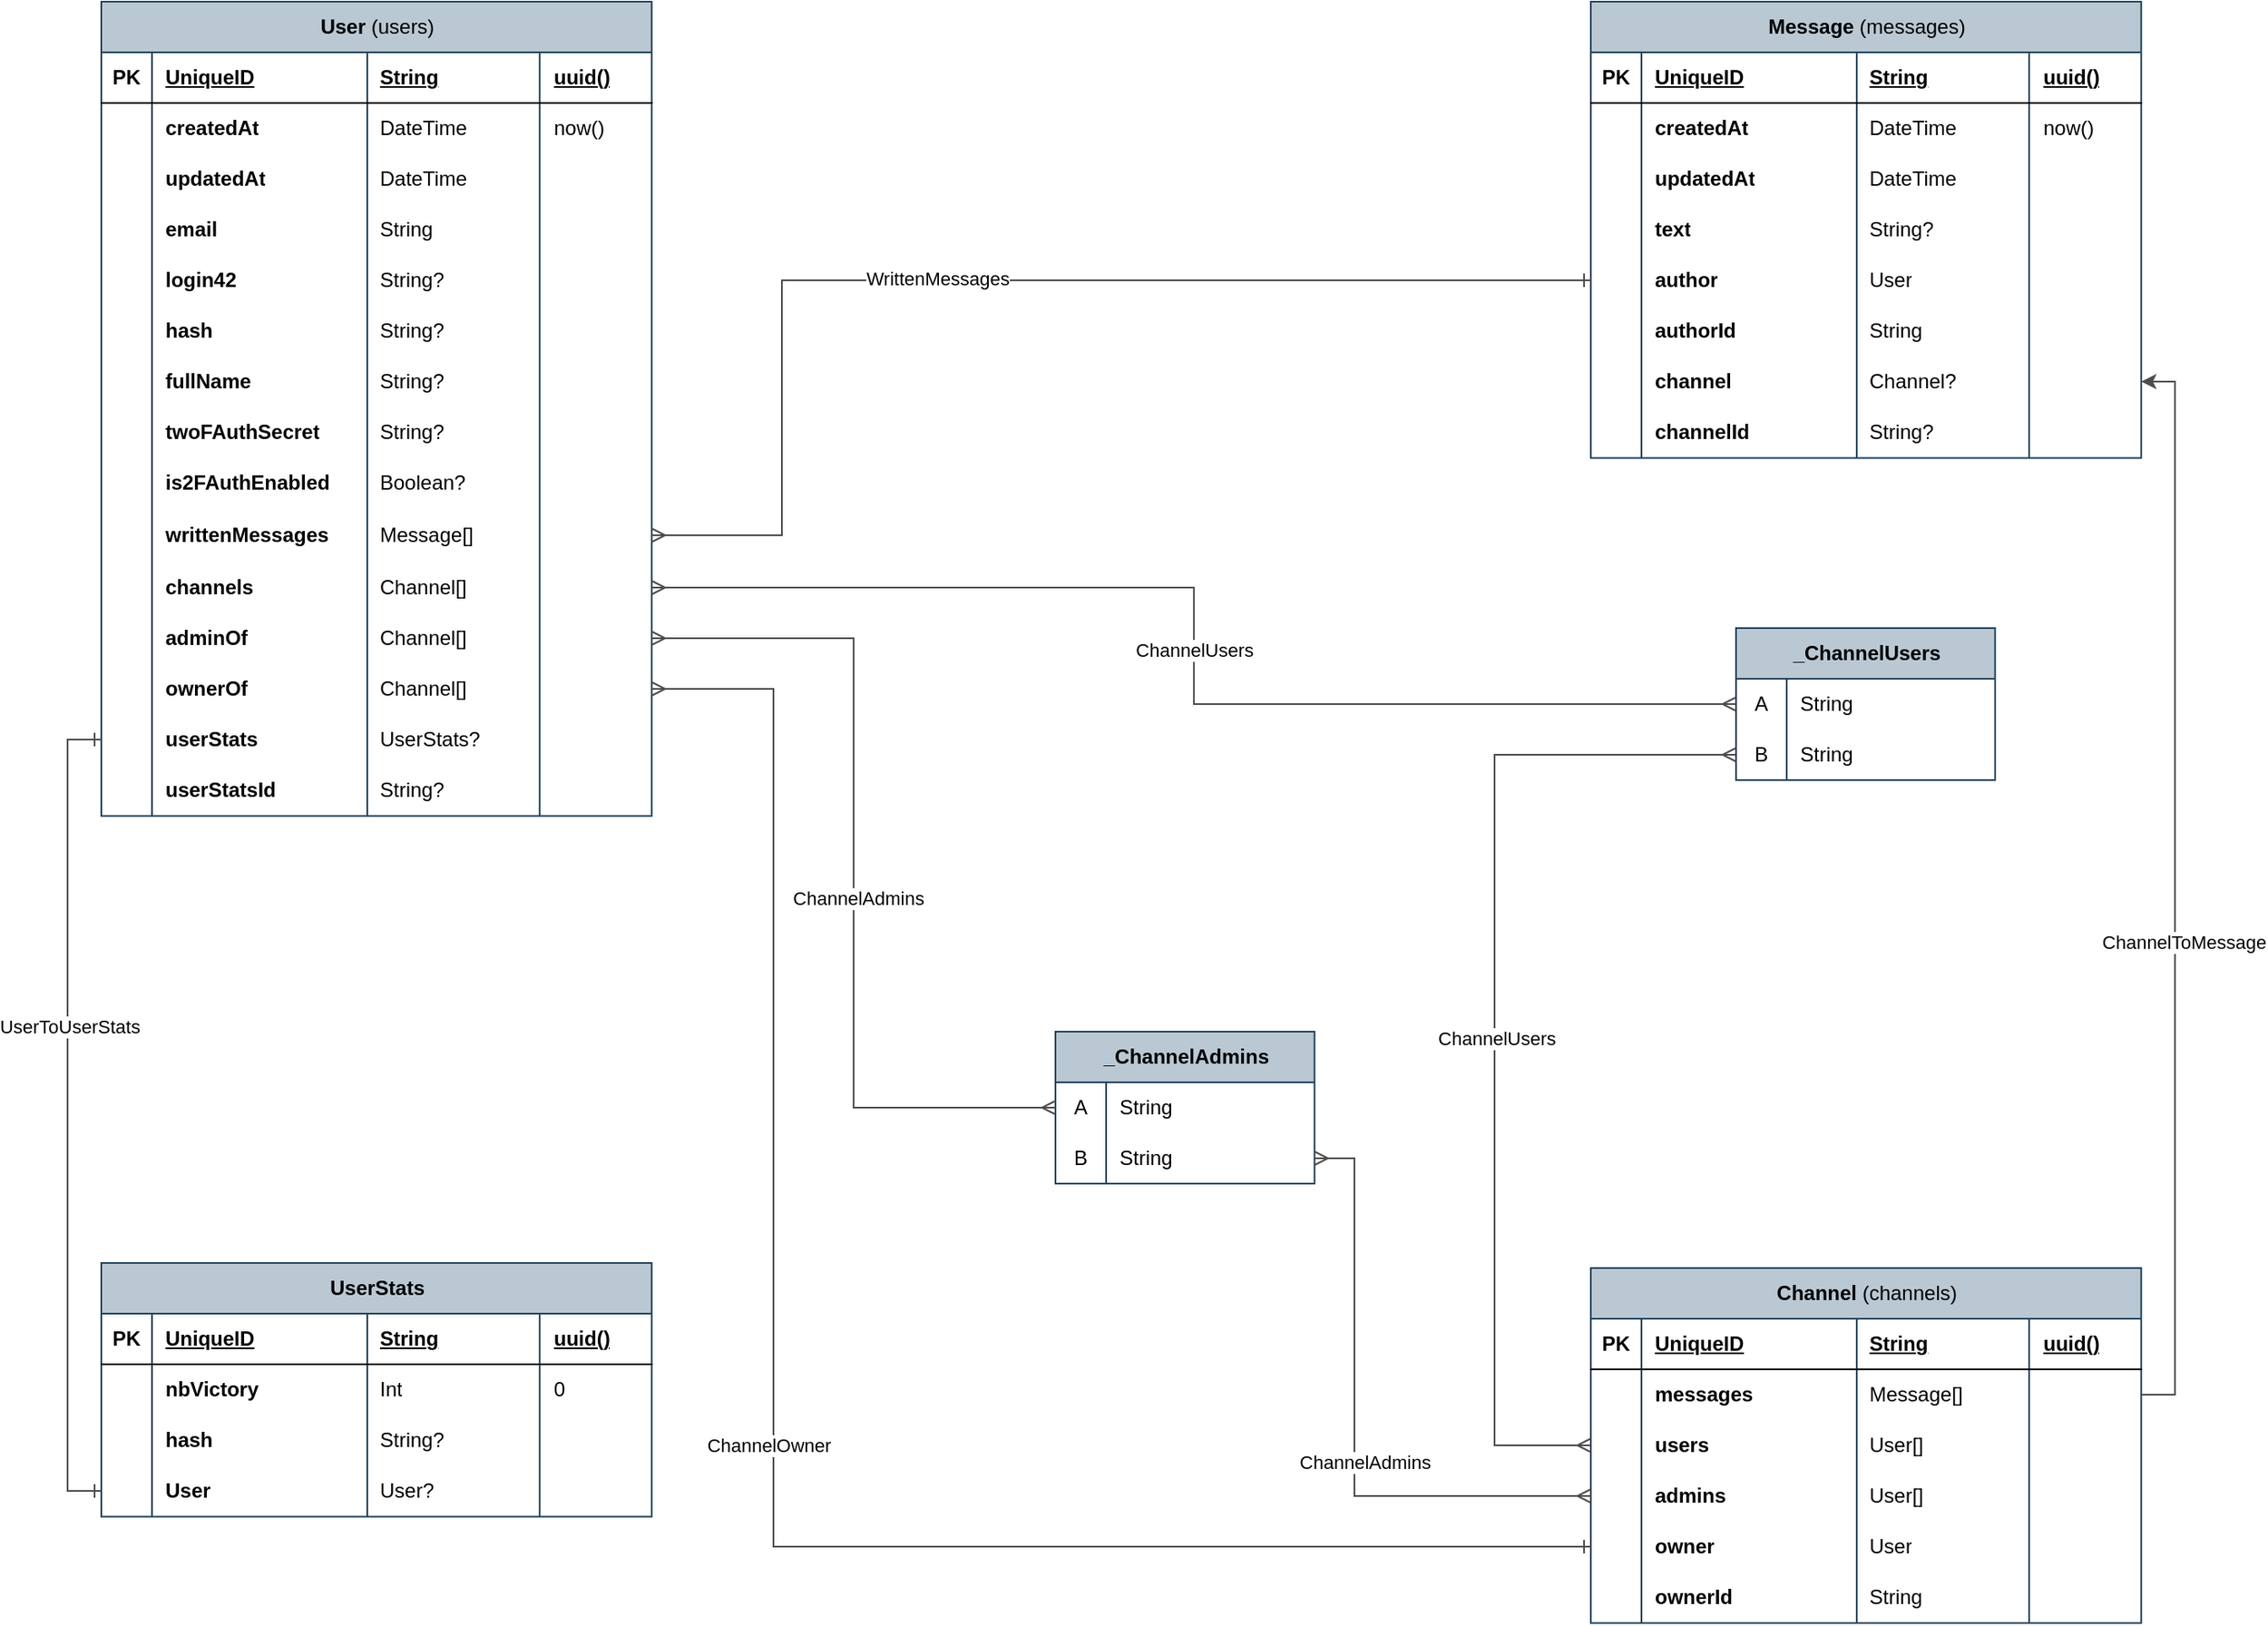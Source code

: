 <mxfile version="21.7.4" type="github">
  <diagram name="Page-1" id="1YqTaJntaDhlGhBVYmfw">
    <mxGraphModel dx="1661" dy="1583" grid="0" gridSize="10" guides="1" tooltips="1" connect="1" arrows="1" fold="1" page="1" pageScale="1" pageWidth="1654" pageHeight="1169" math="0" shadow="0">
      <root>
        <mxCell id="0" />
        <mxCell id="1" parent="0" />
        <mxCell id="5a9SUv9irwIiewoasVEZ-35" value="User &lt;span style=&quot;font-weight: normal;&quot;&gt;(users)&lt;/span&gt;" style="shape=table;startSize=30;container=1;collapsible=1;childLayout=tableLayout;fixedRows=1;rowLines=0;align=center;resizeLast=1;html=1;spacing=2;fontStyle=1;fillColor=#bac8d3;strokeColor=#23445d;" vertex="1" parent="1">
          <mxGeometry x="245" y="98" width="325.895" height="482.211" as="geometry" />
        </mxCell>
        <mxCell id="5a9SUv9irwIiewoasVEZ-36" value="" style="shape=tableRow;horizontal=0;startSize=0;swimlaneHead=0;swimlaneBody=0;fillColor=none;collapsible=0;dropTarget=0;points=[[0,0.5],[1,0.5]];portConstraint=eastwest;top=0;left=0;right=0;bottom=1;" vertex="1" parent="5a9SUv9irwIiewoasVEZ-35">
          <mxGeometry y="30" width="325.895" height="30" as="geometry" />
        </mxCell>
        <mxCell id="5a9SUv9irwIiewoasVEZ-37" value="PK" style="shape=partialRectangle;connectable=0;fillColor=none;top=0;left=0;bottom=0;right=0;fontStyle=1;overflow=hidden;whiteSpace=wrap;html=1;" vertex="1" parent="5a9SUv9irwIiewoasVEZ-36">
          <mxGeometry width="30" height="30" as="geometry">
            <mxRectangle width="30" height="30" as="alternateBounds" />
          </mxGeometry>
        </mxCell>
        <mxCell id="5a9SUv9irwIiewoasVEZ-38" value="UniqueID" style="shape=partialRectangle;connectable=0;fillColor=none;top=0;left=0;bottom=0;right=0;align=left;spacingLeft=6;fontStyle=5;overflow=hidden;whiteSpace=wrap;html=1;" vertex="1" parent="5a9SUv9irwIiewoasVEZ-36">
          <mxGeometry x="30" width="127.474" height="30" as="geometry">
            <mxRectangle width="127.474" height="30" as="alternateBounds" />
          </mxGeometry>
        </mxCell>
        <mxCell id="5a9SUv9irwIiewoasVEZ-52" value="String" style="shape=partialRectangle;connectable=0;fillColor=none;top=0;left=0;bottom=0;right=0;align=left;spacingLeft=6;fontStyle=5;overflow=hidden;whiteSpace=wrap;html=1;" vertex="1" parent="5a9SUv9irwIiewoasVEZ-36">
          <mxGeometry x="157.474" width="102.105" height="30" as="geometry">
            <mxRectangle width="102.105" height="30" as="alternateBounds" />
          </mxGeometry>
        </mxCell>
        <mxCell id="5a9SUv9irwIiewoasVEZ-56" value="uuid()" style="shape=partialRectangle;connectable=0;fillColor=none;top=0;left=0;bottom=0;right=0;align=left;spacingLeft=6;fontStyle=5;overflow=hidden;whiteSpace=wrap;html=1;" vertex="1" parent="5a9SUv9irwIiewoasVEZ-36">
          <mxGeometry x="259.579" width="66.316" height="30" as="geometry">
            <mxRectangle width="66.316" height="30" as="alternateBounds" />
          </mxGeometry>
        </mxCell>
        <mxCell id="5a9SUv9irwIiewoasVEZ-39" value="" style="shape=tableRow;horizontal=0;startSize=0;swimlaneHead=0;swimlaneBody=0;fillColor=none;collapsible=0;dropTarget=0;points=[[0,0.5],[1,0.5]];portConstraint=eastwest;top=0;left=0;right=0;bottom=0;" vertex="1" parent="5a9SUv9irwIiewoasVEZ-35">
          <mxGeometry y="60" width="325.895" height="30" as="geometry" />
        </mxCell>
        <mxCell id="5a9SUv9irwIiewoasVEZ-40" value="" style="shape=partialRectangle;connectable=0;fillColor=none;top=0;left=0;bottom=0;right=0;editable=1;overflow=hidden;whiteSpace=wrap;html=1;" vertex="1" parent="5a9SUv9irwIiewoasVEZ-39">
          <mxGeometry width="30" height="30" as="geometry">
            <mxRectangle width="30" height="30" as="alternateBounds" />
          </mxGeometry>
        </mxCell>
        <mxCell id="5a9SUv9irwIiewoasVEZ-41" value="&lt;b&gt;createdAt&lt;/b&gt;" style="shape=partialRectangle;connectable=0;fillColor=none;top=0;left=0;bottom=0;right=0;align=left;spacingLeft=6;overflow=hidden;whiteSpace=wrap;html=1;" vertex="1" parent="5a9SUv9irwIiewoasVEZ-39">
          <mxGeometry x="30" width="127.474" height="30" as="geometry">
            <mxRectangle width="127.474" height="30" as="alternateBounds" />
          </mxGeometry>
        </mxCell>
        <mxCell id="5a9SUv9irwIiewoasVEZ-53" value="DateTime" style="shape=partialRectangle;connectable=0;fillColor=none;top=0;left=0;bottom=0;right=0;align=left;spacingLeft=6;overflow=hidden;whiteSpace=wrap;html=1;" vertex="1" parent="5a9SUv9irwIiewoasVEZ-39">
          <mxGeometry x="157.474" width="102.105" height="30" as="geometry">
            <mxRectangle width="102.105" height="30" as="alternateBounds" />
          </mxGeometry>
        </mxCell>
        <mxCell id="5a9SUv9irwIiewoasVEZ-57" value="now()" style="shape=partialRectangle;connectable=0;fillColor=none;top=0;left=0;bottom=0;right=0;align=left;spacingLeft=6;overflow=hidden;whiteSpace=wrap;html=1;" vertex="1" parent="5a9SUv9irwIiewoasVEZ-39">
          <mxGeometry x="259.579" width="66.316" height="30" as="geometry">
            <mxRectangle width="66.316" height="30" as="alternateBounds" />
          </mxGeometry>
        </mxCell>
        <mxCell id="5a9SUv9irwIiewoasVEZ-42" value="" style="shape=tableRow;horizontal=0;startSize=0;swimlaneHead=0;swimlaneBody=0;fillColor=none;collapsible=0;dropTarget=0;points=[[0,0.5],[1,0.5]];portConstraint=eastwest;top=0;left=0;right=0;bottom=0;" vertex="1" parent="5a9SUv9irwIiewoasVEZ-35">
          <mxGeometry y="90" width="325.895" height="30" as="geometry" />
        </mxCell>
        <mxCell id="5a9SUv9irwIiewoasVEZ-43" value="" style="shape=partialRectangle;connectable=0;fillColor=none;top=0;left=0;bottom=0;right=0;editable=1;overflow=hidden;whiteSpace=wrap;html=1;" vertex="1" parent="5a9SUv9irwIiewoasVEZ-42">
          <mxGeometry width="30" height="30" as="geometry">
            <mxRectangle width="30" height="30" as="alternateBounds" />
          </mxGeometry>
        </mxCell>
        <mxCell id="5a9SUv9irwIiewoasVEZ-44" value="updatedAt" style="shape=partialRectangle;connectable=0;fillColor=none;top=0;left=0;bottom=0;right=0;align=left;spacingLeft=6;overflow=hidden;whiteSpace=wrap;html=1;fontStyle=1" vertex="1" parent="5a9SUv9irwIiewoasVEZ-42">
          <mxGeometry x="30" width="127.474" height="30" as="geometry">
            <mxRectangle width="127.474" height="30" as="alternateBounds" />
          </mxGeometry>
        </mxCell>
        <mxCell id="5a9SUv9irwIiewoasVEZ-54" value="DateTime" style="shape=partialRectangle;connectable=0;fillColor=none;top=0;left=0;bottom=0;right=0;align=left;spacingLeft=6;overflow=hidden;whiteSpace=wrap;html=1;" vertex="1" parent="5a9SUv9irwIiewoasVEZ-42">
          <mxGeometry x="157.474" width="102.105" height="30" as="geometry">
            <mxRectangle width="102.105" height="30" as="alternateBounds" />
          </mxGeometry>
        </mxCell>
        <mxCell id="5a9SUv9irwIiewoasVEZ-58" style="shape=partialRectangle;connectable=0;fillColor=none;top=0;left=0;bottom=0;right=0;align=left;spacingLeft=6;overflow=hidden;whiteSpace=wrap;html=1;" vertex="1" parent="5a9SUv9irwIiewoasVEZ-42">
          <mxGeometry x="259.579" width="66.316" height="30" as="geometry">
            <mxRectangle width="66.316" height="30" as="alternateBounds" />
          </mxGeometry>
        </mxCell>
        <mxCell id="5a9SUv9irwIiewoasVEZ-45" value="" style="shape=tableRow;horizontal=0;startSize=0;swimlaneHead=0;swimlaneBody=0;fillColor=none;collapsible=0;dropTarget=0;points=[[0,0.5],[1,0.5]];portConstraint=eastwest;top=0;left=0;right=0;bottom=0;" vertex="1" parent="5a9SUv9irwIiewoasVEZ-35">
          <mxGeometry y="120" width="325.895" height="30" as="geometry" />
        </mxCell>
        <mxCell id="5a9SUv9irwIiewoasVEZ-46" value="" style="shape=partialRectangle;connectable=0;fillColor=none;top=0;left=0;bottom=0;right=0;editable=1;overflow=hidden;whiteSpace=wrap;html=1;" vertex="1" parent="5a9SUv9irwIiewoasVEZ-45">
          <mxGeometry width="30" height="30" as="geometry">
            <mxRectangle width="30" height="30" as="alternateBounds" />
          </mxGeometry>
        </mxCell>
        <mxCell id="5a9SUv9irwIiewoasVEZ-47" value="email" style="shape=partialRectangle;connectable=0;fillColor=none;top=0;left=0;bottom=0;right=0;align=left;spacingLeft=6;overflow=hidden;whiteSpace=wrap;html=1;fontStyle=1" vertex="1" parent="5a9SUv9irwIiewoasVEZ-45">
          <mxGeometry x="30" width="127.474" height="30" as="geometry">
            <mxRectangle width="127.474" height="30" as="alternateBounds" />
          </mxGeometry>
        </mxCell>
        <mxCell id="5a9SUv9irwIiewoasVEZ-55" value="String" style="shape=partialRectangle;connectable=0;fillColor=none;top=0;left=0;bottom=0;right=0;align=left;spacingLeft=6;overflow=hidden;whiteSpace=wrap;html=1;" vertex="1" parent="5a9SUv9irwIiewoasVEZ-45">
          <mxGeometry x="157.474" width="102.105" height="30" as="geometry">
            <mxRectangle width="102.105" height="30" as="alternateBounds" />
          </mxGeometry>
        </mxCell>
        <mxCell id="5a9SUv9irwIiewoasVEZ-59" style="shape=partialRectangle;connectable=0;fillColor=none;top=0;left=0;bottom=0;right=0;align=left;spacingLeft=6;overflow=hidden;whiteSpace=wrap;html=1;" vertex="1" parent="5a9SUv9irwIiewoasVEZ-45">
          <mxGeometry x="259.579" width="66.316" height="30" as="geometry">
            <mxRectangle width="66.316" height="30" as="alternateBounds" />
          </mxGeometry>
        </mxCell>
        <mxCell id="5a9SUv9irwIiewoasVEZ-60" style="shape=tableRow;horizontal=0;startSize=0;swimlaneHead=0;swimlaneBody=0;fillColor=none;collapsible=0;dropTarget=0;points=[[0,0.5],[1,0.5]];portConstraint=eastwest;top=0;left=0;right=0;bottom=0;" vertex="1" parent="5a9SUv9irwIiewoasVEZ-35">
          <mxGeometry y="150" width="325.895" height="30" as="geometry" />
        </mxCell>
        <mxCell id="5a9SUv9irwIiewoasVEZ-61" style="shape=partialRectangle;connectable=0;fillColor=none;top=0;left=0;bottom=0;right=0;editable=1;overflow=hidden;whiteSpace=wrap;html=1;" vertex="1" parent="5a9SUv9irwIiewoasVEZ-60">
          <mxGeometry width="30" height="30" as="geometry">
            <mxRectangle width="30" height="30" as="alternateBounds" />
          </mxGeometry>
        </mxCell>
        <mxCell id="5a9SUv9irwIiewoasVEZ-62" value="login42" style="shape=partialRectangle;connectable=0;fillColor=none;top=0;left=0;bottom=0;right=0;align=left;spacingLeft=6;overflow=hidden;whiteSpace=wrap;html=1;fontStyle=1" vertex="1" parent="5a9SUv9irwIiewoasVEZ-60">
          <mxGeometry x="30" width="127.474" height="30" as="geometry">
            <mxRectangle width="127.474" height="30" as="alternateBounds" />
          </mxGeometry>
        </mxCell>
        <mxCell id="5a9SUv9irwIiewoasVEZ-63" value="String?" style="shape=partialRectangle;connectable=0;fillColor=none;top=0;left=0;bottom=0;right=0;align=left;spacingLeft=6;overflow=hidden;whiteSpace=wrap;html=1;" vertex="1" parent="5a9SUv9irwIiewoasVEZ-60">
          <mxGeometry x="157.474" width="102.105" height="30" as="geometry">
            <mxRectangle width="102.105" height="30" as="alternateBounds" />
          </mxGeometry>
        </mxCell>
        <mxCell id="5a9SUv9irwIiewoasVEZ-64" style="shape=partialRectangle;connectable=0;fillColor=none;top=0;left=0;bottom=0;right=0;align=left;spacingLeft=6;overflow=hidden;whiteSpace=wrap;html=1;" vertex="1" parent="5a9SUv9irwIiewoasVEZ-60">
          <mxGeometry x="259.579" width="66.316" height="30" as="geometry">
            <mxRectangle width="66.316" height="30" as="alternateBounds" />
          </mxGeometry>
        </mxCell>
        <mxCell id="5a9SUv9irwIiewoasVEZ-65" style="shape=tableRow;horizontal=0;startSize=0;swimlaneHead=0;swimlaneBody=0;fillColor=none;collapsible=0;dropTarget=0;points=[[0,0.5],[1,0.5]];portConstraint=eastwest;top=0;left=0;right=0;bottom=0;" vertex="1" parent="5a9SUv9irwIiewoasVEZ-35">
          <mxGeometry y="180" width="325.895" height="30" as="geometry" />
        </mxCell>
        <mxCell id="5a9SUv9irwIiewoasVEZ-66" style="shape=partialRectangle;connectable=0;fillColor=none;top=0;left=0;bottom=0;right=0;editable=1;overflow=hidden;whiteSpace=wrap;html=1;" vertex="1" parent="5a9SUv9irwIiewoasVEZ-65">
          <mxGeometry width="30" height="30" as="geometry">
            <mxRectangle width="30" height="30" as="alternateBounds" />
          </mxGeometry>
        </mxCell>
        <mxCell id="5a9SUv9irwIiewoasVEZ-67" value="hash" style="shape=partialRectangle;connectable=0;fillColor=none;top=0;left=0;bottom=0;right=0;align=left;spacingLeft=6;overflow=hidden;whiteSpace=wrap;html=1;fontStyle=1" vertex="1" parent="5a9SUv9irwIiewoasVEZ-65">
          <mxGeometry x="30" width="127.474" height="30" as="geometry">
            <mxRectangle width="127.474" height="30" as="alternateBounds" />
          </mxGeometry>
        </mxCell>
        <mxCell id="5a9SUv9irwIiewoasVEZ-68" value="String?" style="shape=partialRectangle;connectable=0;fillColor=none;top=0;left=0;bottom=0;right=0;align=left;spacingLeft=6;overflow=hidden;whiteSpace=wrap;html=1;" vertex="1" parent="5a9SUv9irwIiewoasVEZ-65">
          <mxGeometry x="157.474" width="102.105" height="30" as="geometry">
            <mxRectangle width="102.105" height="30" as="alternateBounds" />
          </mxGeometry>
        </mxCell>
        <mxCell id="5a9SUv9irwIiewoasVEZ-69" style="shape=partialRectangle;connectable=0;fillColor=none;top=0;left=0;bottom=0;right=0;align=left;spacingLeft=6;overflow=hidden;whiteSpace=wrap;html=1;" vertex="1" parent="5a9SUv9irwIiewoasVEZ-65">
          <mxGeometry x="259.579" width="66.316" height="30" as="geometry">
            <mxRectangle width="66.316" height="30" as="alternateBounds" />
          </mxGeometry>
        </mxCell>
        <mxCell id="5a9SUv9irwIiewoasVEZ-70" style="shape=tableRow;horizontal=0;startSize=0;swimlaneHead=0;swimlaneBody=0;fillColor=none;collapsible=0;dropTarget=0;points=[[0,0.5],[1,0.5]];portConstraint=eastwest;top=0;left=0;right=0;bottom=0;" vertex="1" parent="5a9SUv9irwIiewoasVEZ-35">
          <mxGeometry y="210" width="325.895" height="30" as="geometry" />
        </mxCell>
        <mxCell id="5a9SUv9irwIiewoasVEZ-71" style="shape=partialRectangle;connectable=0;fillColor=none;top=0;left=0;bottom=0;right=0;editable=1;overflow=hidden;whiteSpace=wrap;html=1;" vertex="1" parent="5a9SUv9irwIiewoasVEZ-70">
          <mxGeometry width="30" height="30" as="geometry">
            <mxRectangle width="30" height="30" as="alternateBounds" />
          </mxGeometry>
        </mxCell>
        <mxCell id="5a9SUv9irwIiewoasVEZ-72" value="fullName" style="shape=partialRectangle;connectable=0;fillColor=none;top=0;left=0;bottom=0;right=0;align=left;spacingLeft=6;overflow=hidden;whiteSpace=wrap;html=1;fontStyle=1" vertex="1" parent="5a9SUv9irwIiewoasVEZ-70">
          <mxGeometry x="30" width="127.474" height="30" as="geometry">
            <mxRectangle width="127.474" height="30" as="alternateBounds" />
          </mxGeometry>
        </mxCell>
        <mxCell id="5a9SUv9irwIiewoasVEZ-73" value="String?" style="shape=partialRectangle;connectable=0;fillColor=none;top=0;left=0;bottom=0;right=0;align=left;spacingLeft=6;overflow=hidden;whiteSpace=wrap;html=1;" vertex="1" parent="5a9SUv9irwIiewoasVEZ-70">
          <mxGeometry x="157.474" width="102.105" height="30" as="geometry">
            <mxRectangle width="102.105" height="30" as="alternateBounds" />
          </mxGeometry>
        </mxCell>
        <mxCell id="5a9SUv9irwIiewoasVEZ-74" style="shape=partialRectangle;connectable=0;fillColor=none;top=0;left=0;bottom=0;right=0;align=left;spacingLeft=6;overflow=hidden;whiteSpace=wrap;html=1;" vertex="1" parent="5a9SUv9irwIiewoasVEZ-70">
          <mxGeometry x="259.579" width="66.316" height="30" as="geometry">
            <mxRectangle width="66.316" height="30" as="alternateBounds" />
          </mxGeometry>
        </mxCell>
        <mxCell id="5a9SUv9irwIiewoasVEZ-75" style="shape=tableRow;horizontal=0;startSize=0;swimlaneHead=0;swimlaneBody=0;fillColor=none;collapsible=0;dropTarget=0;points=[[0,0.5],[1,0.5]];portConstraint=eastwest;top=0;left=0;right=0;bottom=0;" vertex="1" parent="5a9SUv9irwIiewoasVEZ-35">
          <mxGeometry y="240" width="325.895" height="30" as="geometry" />
        </mxCell>
        <mxCell id="5a9SUv9irwIiewoasVEZ-76" style="shape=partialRectangle;connectable=0;fillColor=none;top=0;left=0;bottom=0;right=0;editable=1;overflow=hidden;whiteSpace=wrap;html=1;" vertex="1" parent="5a9SUv9irwIiewoasVEZ-75">
          <mxGeometry width="30" height="30" as="geometry">
            <mxRectangle width="30" height="30" as="alternateBounds" />
          </mxGeometry>
        </mxCell>
        <mxCell id="5a9SUv9irwIiewoasVEZ-77" value="twoFAuthSecret" style="shape=partialRectangle;connectable=0;fillColor=none;top=0;left=0;bottom=0;right=0;align=left;spacingLeft=6;overflow=hidden;whiteSpace=wrap;html=1;fontStyle=1" vertex="1" parent="5a9SUv9irwIiewoasVEZ-75">
          <mxGeometry x="30" width="127.474" height="30" as="geometry">
            <mxRectangle width="127.474" height="30" as="alternateBounds" />
          </mxGeometry>
        </mxCell>
        <mxCell id="5a9SUv9irwIiewoasVEZ-78" value="String?" style="shape=partialRectangle;connectable=0;fillColor=none;top=0;left=0;bottom=0;right=0;align=left;spacingLeft=6;overflow=hidden;whiteSpace=wrap;html=1;" vertex="1" parent="5a9SUv9irwIiewoasVEZ-75">
          <mxGeometry x="157.474" width="102.105" height="30" as="geometry">
            <mxRectangle width="102.105" height="30" as="alternateBounds" />
          </mxGeometry>
        </mxCell>
        <mxCell id="5a9SUv9irwIiewoasVEZ-79" style="shape=partialRectangle;connectable=0;fillColor=none;top=0;left=0;bottom=0;right=0;align=left;spacingLeft=6;overflow=hidden;whiteSpace=wrap;html=1;" vertex="1" parent="5a9SUv9irwIiewoasVEZ-75">
          <mxGeometry x="259.579" width="66.316" height="30" as="geometry">
            <mxRectangle width="66.316" height="30" as="alternateBounds" />
          </mxGeometry>
        </mxCell>
        <mxCell id="5a9SUv9irwIiewoasVEZ-80" style="shape=tableRow;horizontal=0;startSize=0;swimlaneHead=0;swimlaneBody=0;fillColor=none;collapsible=0;dropTarget=0;points=[[0,0.5],[1,0.5]];portConstraint=eastwest;top=0;left=0;right=0;bottom=0;" vertex="1" parent="5a9SUv9irwIiewoasVEZ-35">
          <mxGeometry y="270" width="325.895" height="30" as="geometry" />
        </mxCell>
        <mxCell id="5a9SUv9irwIiewoasVEZ-81" style="shape=partialRectangle;connectable=0;fillColor=none;top=0;left=0;bottom=0;right=0;editable=1;overflow=hidden;whiteSpace=wrap;html=1;" vertex="1" parent="5a9SUv9irwIiewoasVEZ-80">
          <mxGeometry width="30" height="30" as="geometry">
            <mxRectangle width="30" height="30" as="alternateBounds" />
          </mxGeometry>
        </mxCell>
        <mxCell id="5a9SUv9irwIiewoasVEZ-82" value="is2FAuthEnabled" style="shape=partialRectangle;connectable=0;fillColor=none;top=0;left=0;bottom=0;right=0;align=left;spacingLeft=6;overflow=hidden;whiteSpace=wrap;html=1;fontStyle=1" vertex="1" parent="5a9SUv9irwIiewoasVEZ-80">
          <mxGeometry x="30" width="127.474" height="30" as="geometry">
            <mxRectangle width="127.474" height="30" as="alternateBounds" />
          </mxGeometry>
        </mxCell>
        <mxCell id="5a9SUv9irwIiewoasVEZ-83" value="Boolean?" style="shape=partialRectangle;connectable=0;fillColor=none;top=0;left=0;bottom=0;right=0;align=left;spacingLeft=6;overflow=hidden;whiteSpace=wrap;html=1;" vertex="1" parent="5a9SUv9irwIiewoasVEZ-80">
          <mxGeometry x="157.474" width="102.105" height="30" as="geometry">
            <mxRectangle width="102.105" height="30" as="alternateBounds" />
          </mxGeometry>
        </mxCell>
        <mxCell id="5a9SUv9irwIiewoasVEZ-84" style="shape=partialRectangle;connectable=0;fillColor=none;top=0;left=0;bottom=0;right=0;align=left;spacingLeft=6;overflow=hidden;whiteSpace=wrap;html=1;" vertex="1" parent="5a9SUv9irwIiewoasVEZ-80">
          <mxGeometry x="259.579" width="66.316" height="30" as="geometry">
            <mxRectangle width="66.316" height="30" as="alternateBounds" />
          </mxGeometry>
        </mxCell>
        <mxCell id="5a9SUv9irwIiewoasVEZ-85" style="shape=tableRow;horizontal=0;startSize=0;swimlaneHead=0;swimlaneBody=0;fillColor=none;collapsible=0;dropTarget=0;points=[[0,0.5],[1,0.5]];portConstraint=eastwest;top=0;left=0;right=0;bottom=0;" vertex="1" parent="5a9SUv9irwIiewoasVEZ-35">
          <mxGeometry y="300" width="325.895" height="32" as="geometry" />
        </mxCell>
        <mxCell id="5a9SUv9irwIiewoasVEZ-86" style="shape=partialRectangle;connectable=0;fillColor=none;top=0;left=0;bottom=0;right=0;editable=1;overflow=hidden;whiteSpace=wrap;html=1;" vertex="1" parent="5a9SUv9irwIiewoasVEZ-85">
          <mxGeometry width="30" height="32" as="geometry">
            <mxRectangle width="30" height="32" as="alternateBounds" />
          </mxGeometry>
        </mxCell>
        <mxCell id="5a9SUv9irwIiewoasVEZ-87" value="writtenMessages" style="shape=partialRectangle;connectable=0;fillColor=none;top=0;left=0;bottom=0;right=0;align=left;spacingLeft=6;overflow=hidden;whiteSpace=wrap;html=1;fontStyle=1" vertex="1" parent="5a9SUv9irwIiewoasVEZ-85">
          <mxGeometry x="30" width="127.474" height="32" as="geometry">
            <mxRectangle width="127.474" height="32" as="alternateBounds" />
          </mxGeometry>
        </mxCell>
        <mxCell id="5a9SUv9irwIiewoasVEZ-88" value="Message[]" style="shape=partialRectangle;connectable=0;fillColor=none;top=0;left=0;bottom=0;right=0;align=left;spacingLeft=6;overflow=hidden;whiteSpace=wrap;html=1;" vertex="1" parent="5a9SUv9irwIiewoasVEZ-85">
          <mxGeometry x="157.474" width="102.105" height="32" as="geometry">
            <mxRectangle width="102.105" height="32" as="alternateBounds" />
          </mxGeometry>
        </mxCell>
        <mxCell id="5a9SUv9irwIiewoasVEZ-89" style="shape=partialRectangle;connectable=0;fillColor=none;top=0;left=0;bottom=0;right=0;align=left;spacingLeft=6;overflow=hidden;whiteSpace=wrap;html=1;" vertex="1" parent="5a9SUv9irwIiewoasVEZ-85">
          <mxGeometry x="259.579" width="66.316" height="32" as="geometry">
            <mxRectangle width="66.316" height="32" as="alternateBounds" />
          </mxGeometry>
        </mxCell>
        <mxCell id="5a9SUv9irwIiewoasVEZ-90" style="shape=tableRow;horizontal=0;startSize=0;swimlaneHead=0;swimlaneBody=0;fillColor=none;collapsible=0;dropTarget=0;points=[[0,0.5],[1,0.5]];portConstraint=eastwest;top=0;left=0;right=0;bottom=0;" vertex="1" parent="5a9SUv9irwIiewoasVEZ-35">
          <mxGeometry y="332" width="325.895" height="30" as="geometry" />
        </mxCell>
        <mxCell id="5a9SUv9irwIiewoasVEZ-91" style="shape=partialRectangle;connectable=0;fillColor=none;top=0;left=0;bottom=0;right=0;editable=1;overflow=hidden;whiteSpace=wrap;html=1;" vertex="1" parent="5a9SUv9irwIiewoasVEZ-90">
          <mxGeometry width="30" height="30" as="geometry">
            <mxRectangle width="30" height="30" as="alternateBounds" />
          </mxGeometry>
        </mxCell>
        <mxCell id="5a9SUv9irwIiewoasVEZ-92" value="channels" style="shape=partialRectangle;connectable=0;fillColor=none;top=0;left=0;bottom=0;right=0;align=left;spacingLeft=6;overflow=hidden;whiteSpace=wrap;html=1;fontStyle=1" vertex="1" parent="5a9SUv9irwIiewoasVEZ-90">
          <mxGeometry x="30" width="127.474" height="30" as="geometry">
            <mxRectangle width="127.474" height="30" as="alternateBounds" />
          </mxGeometry>
        </mxCell>
        <mxCell id="5a9SUv9irwIiewoasVEZ-93" value="Channel[]" style="shape=partialRectangle;connectable=0;fillColor=none;top=0;left=0;bottom=0;right=0;align=left;spacingLeft=6;overflow=hidden;whiteSpace=wrap;html=1;" vertex="1" parent="5a9SUv9irwIiewoasVEZ-90">
          <mxGeometry x="157.474" width="102.105" height="30" as="geometry">
            <mxRectangle width="102.105" height="30" as="alternateBounds" />
          </mxGeometry>
        </mxCell>
        <mxCell id="5a9SUv9irwIiewoasVEZ-94" style="shape=partialRectangle;connectable=0;fillColor=none;top=0;left=0;bottom=0;right=0;align=left;spacingLeft=6;overflow=hidden;whiteSpace=wrap;html=1;" vertex="1" parent="5a9SUv9irwIiewoasVEZ-90">
          <mxGeometry x="259.579" width="66.316" height="30" as="geometry">
            <mxRectangle width="66.316" height="30" as="alternateBounds" />
          </mxGeometry>
        </mxCell>
        <mxCell id="5a9SUv9irwIiewoasVEZ-95" style="shape=tableRow;horizontal=0;startSize=0;swimlaneHead=0;swimlaneBody=0;fillColor=none;collapsible=0;dropTarget=0;points=[[0,0.5],[1,0.5]];portConstraint=eastwest;top=0;left=0;right=0;bottom=0;" vertex="1" parent="5a9SUv9irwIiewoasVEZ-35">
          <mxGeometry y="362" width="325.895" height="30" as="geometry" />
        </mxCell>
        <mxCell id="5a9SUv9irwIiewoasVEZ-96" style="shape=partialRectangle;connectable=0;fillColor=none;top=0;left=0;bottom=0;right=0;editable=1;overflow=hidden;whiteSpace=wrap;html=1;" vertex="1" parent="5a9SUv9irwIiewoasVEZ-95">
          <mxGeometry width="30" height="30" as="geometry">
            <mxRectangle width="30" height="30" as="alternateBounds" />
          </mxGeometry>
        </mxCell>
        <mxCell id="5a9SUv9irwIiewoasVEZ-97" value="adminOf" style="shape=partialRectangle;connectable=0;fillColor=none;top=0;left=0;bottom=0;right=0;align=left;spacingLeft=6;overflow=hidden;whiteSpace=wrap;html=1;fontStyle=1" vertex="1" parent="5a9SUv9irwIiewoasVEZ-95">
          <mxGeometry x="30" width="127.474" height="30" as="geometry">
            <mxRectangle width="127.474" height="30" as="alternateBounds" />
          </mxGeometry>
        </mxCell>
        <mxCell id="5a9SUv9irwIiewoasVEZ-98" value="Channel[]" style="shape=partialRectangle;connectable=0;fillColor=none;top=0;left=0;bottom=0;right=0;align=left;spacingLeft=6;overflow=hidden;whiteSpace=wrap;html=1;" vertex="1" parent="5a9SUv9irwIiewoasVEZ-95">
          <mxGeometry x="157.474" width="102.105" height="30" as="geometry">
            <mxRectangle width="102.105" height="30" as="alternateBounds" />
          </mxGeometry>
        </mxCell>
        <mxCell id="5a9SUv9irwIiewoasVEZ-99" style="shape=partialRectangle;connectable=0;fillColor=none;top=0;left=0;bottom=0;right=0;align=left;spacingLeft=6;overflow=hidden;whiteSpace=wrap;html=1;" vertex="1" parent="5a9SUv9irwIiewoasVEZ-95">
          <mxGeometry x="259.579" width="66.316" height="30" as="geometry">
            <mxRectangle width="66.316" height="30" as="alternateBounds" />
          </mxGeometry>
        </mxCell>
        <mxCell id="5a9SUv9irwIiewoasVEZ-100" style="shape=tableRow;horizontal=0;startSize=0;swimlaneHead=0;swimlaneBody=0;fillColor=none;collapsible=0;dropTarget=0;points=[[0,0.5],[1,0.5]];portConstraint=eastwest;top=0;left=0;right=0;bottom=0;" vertex="1" parent="5a9SUv9irwIiewoasVEZ-35">
          <mxGeometry y="392" width="325.895" height="30" as="geometry" />
        </mxCell>
        <mxCell id="5a9SUv9irwIiewoasVEZ-101" style="shape=partialRectangle;connectable=0;fillColor=none;top=0;left=0;bottom=0;right=0;editable=1;overflow=hidden;whiteSpace=wrap;html=1;" vertex="1" parent="5a9SUv9irwIiewoasVEZ-100">
          <mxGeometry width="30" height="30" as="geometry">
            <mxRectangle width="30" height="30" as="alternateBounds" />
          </mxGeometry>
        </mxCell>
        <mxCell id="5a9SUv9irwIiewoasVEZ-102" value="ownerOf" style="shape=partialRectangle;connectable=0;fillColor=none;top=0;left=0;bottom=0;right=0;align=left;spacingLeft=6;overflow=hidden;whiteSpace=wrap;html=1;fontStyle=1" vertex="1" parent="5a9SUv9irwIiewoasVEZ-100">
          <mxGeometry x="30" width="127.474" height="30" as="geometry">
            <mxRectangle width="127.474" height="30" as="alternateBounds" />
          </mxGeometry>
        </mxCell>
        <mxCell id="5a9SUv9irwIiewoasVEZ-103" value="Channel[]" style="shape=partialRectangle;connectable=0;fillColor=none;top=0;left=0;bottom=0;right=0;align=left;spacingLeft=6;overflow=hidden;whiteSpace=wrap;html=1;" vertex="1" parent="5a9SUv9irwIiewoasVEZ-100">
          <mxGeometry x="157.474" width="102.105" height="30" as="geometry">
            <mxRectangle width="102.105" height="30" as="alternateBounds" />
          </mxGeometry>
        </mxCell>
        <mxCell id="5a9SUv9irwIiewoasVEZ-104" style="shape=partialRectangle;connectable=0;fillColor=none;top=0;left=0;bottom=0;right=0;align=left;spacingLeft=6;overflow=hidden;whiteSpace=wrap;html=1;" vertex="1" parent="5a9SUv9irwIiewoasVEZ-100">
          <mxGeometry x="259.579" width="66.316" height="30" as="geometry">
            <mxRectangle width="66.316" height="30" as="alternateBounds" />
          </mxGeometry>
        </mxCell>
        <mxCell id="5a9SUv9irwIiewoasVEZ-105" style="shape=tableRow;horizontal=0;startSize=0;swimlaneHead=0;swimlaneBody=0;fillColor=none;collapsible=0;dropTarget=0;points=[[0,0.5],[1,0.5]];portConstraint=eastwest;top=0;left=0;right=0;bottom=0;" vertex="1" parent="5a9SUv9irwIiewoasVEZ-35">
          <mxGeometry y="422" width="325.895" height="30" as="geometry" />
        </mxCell>
        <mxCell id="5a9SUv9irwIiewoasVEZ-106" style="shape=partialRectangle;connectable=0;fillColor=none;top=0;left=0;bottom=0;right=0;editable=1;overflow=hidden;whiteSpace=wrap;html=1;" vertex="1" parent="5a9SUv9irwIiewoasVEZ-105">
          <mxGeometry width="30" height="30" as="geometry">
            <mxRectangle width="30" height="30" as="alternateBounds" />
          </mxGeometry>
        </mxCell>
        <mxCell id="5a9SUv9irwIiewoasVEZ-107" value="userStats" style="shape=partialRectangle;connectable=0;fillColor=none;top=0;left=0;bottom=0;right=0;align=left;spacingLeft=6;overflow=hidden;whiteSpace=wrap;html=1;fontStyle=1" vertex="1" parent="5a9SUv9irwIiewoasVEZ-105">
          <mxGeometry x="30" width="127.474" height="30" as="geometry">
            <mxRectangle width="127.474" height="30" as="alternateBounds" />
          </mxGeometry>
        </mxCell>
        <mxCell id="5a9SUv9irwIiewoasVEZ-108" value="UserStats?" style="shape=partialRectangle;connectable=0;fillColor=none;top=0;left=0;bottom=0;right=0;align=left;spacingLeft=6;overflow=hidden;whiteSpace=wrap;html=1;" vertex="1" parent="5a9SUv9irwIiewoasVEZ-105">
          <mxGeometry x="157.474" width="102.105" height="30" as="geometry">
            <mxRectangle width="102.105" height="30" as="alternateBounds" />
          </mxGeometry>
        </mxCell>
        <mxCell id="5a9SUv9irwIiewoasVEZ-109" style="shape=partialRectangle;connectable=0;fillColor=none;top=0;left=0;bottom=0;right=0;align=left;spacingLeft=6;overflow=hidden;whiteSpace=wrap;html=1;" vertex="1" parent="5a9SUv9irwIiewoasVEZ-105">
          <mxGeometry x="259.579" width="66.316" height="30" as="geometry">
            <mxRectangle width="66.316" height="30" as="alternateBounds" />
          </mxGeometry>
        </mxCell>
        <mxCell id="5a9SUv9irwIiewoasVEZ-115" style="shape=tableRow;horizontal=0;startSize=0;swimlaneHead=0;swimlaneBody=0;fillColor=none;collapsible=0;dropTarget=0;points=[[0,0.5],[1,0.5]];portConstraint=eastwest;top=0;left=0;right=0;bottom=0;" vertex="1" parent="5a9SUv9irwIiewoasVEZ-35">
          <mxGeometry y="452" width="325.895" height="30" as="geometry" />
        </mxCell>
        <mxCell id="5a9SUv9irwIiewoasVEZ-116" style="shape=partialRectangle;connectable=0;fillColor=none;top=0;left=0;bottom=0;right=0;editable=1;overflow=hidden;whiteSpace=wrap;html=1;" vertex="1" parent="5a9SUv9irwIiewoasVEZ-115">
          <mxGeometry width="30" height="30" as="geometry">
            <mxRectangle width="30" height="30" as="alternateBounds" />
          </mxGeometry>
        </mxCell>
        <mxCell id="5a9SUv9irwIiewoasVEZ-117" value="userStatsId" style="shape=partialRectangle;connectable=0;fillColor=none;top=0;left=0;bottom=0;right=0;align=left;spacingLeft=6;overflow=hidden;whiteSpace=wrap;html=1;fontStyle=1" vertex="1" parent="5a9SUv9irwIiewoasVEZ-115">
          <mxGeometry x="30" width="127.474" height="30" as="geometry">
            <mxRectangle width="127.474" height="30" as="alternateBounds" />
          </mxGeometry>
        </mxCell>
        <mxCell id="5a9SUv9irwIiewoasVEZ-118" value="String?" style="shape=partialRectangle;connectable=0;fillColor=none;top=0;left=0;bottom=0;right=0;align=left;spacingLeft=6;overflow=hidden;whiteSpace=wrap;html=1;" vertex="1" parent="5a9SUv9irwIiewoasVEZ-115">
          <mxGeometry x="157.474" width="102.105" height="30" as="geometry">
            <mxRectangle width="102.105" height="30" as="alternateBounds" />
          </mxGeometry>
        </mxCell>
        <mxCell id="5a9SUv9irwIiewoasVEZ-119" style="shape=partialRectangle;connectable=0;fillColor=none;top=0;left=0;bottom=0;right=0;align=left;spacingLeft=6;overflow=hidden;whiteSpace=wrap;html=1;" vertex="1" parent="5a9SUv9irwIiewoasVEZ-115">
          <mxGeometry x="259.579" width="66.316" height="30" as="geometry">
            <mxRectangle width="66.316" height="30" as="alternateBounds" />
          </mxGeometry>
        </mxCell>
        <mxCell id="5a9SUv9irwIiewoasVEZ-120" value="UserStats" style="shape=table;startSize=30;container=1;collapsible=1;childLayout=tableLayout;fixedRows=1;rowLines=0;align=center;resizeLast=1;html=1;spacing=2;fontStyle=1;fillColor=#bac8d3;strokeColor=#23445d;" vertex="1" parent="1">
          <mxGeometry x="245" y="845" width="325.895" height="150.211" as="geometry" />
        </mxCell>
        <mxCell id="5a9SUv9irwIiewoasVEZ-121" value="" style="shape=tableRow;horizontal=0;startSize=0;swimlaneHead=0;swimlaneBody=0;fillColor=none;collapsible=0;dropTarget=0;points=[[0,0.5],[1,0.5]];portConstraint=eastwest;top=0;left=0;right=0;bottom=1;" vertex="1" parent="5a9SUv9irwIiewoasVEZ-120">
          <mxGeometry y="30" width="325.895" height="30" as="geometry" />
        </mxCell>
        <mxCell id="5a9SUv9irwIiewoasVEZ-122" value="PK" style="shape=partialRectangle;connectable=0;fillColor=none;top=0;left=0;bottom=0;right=0;fontStyle=1;overflow=hidden;whiteSpace=wrap;html=1;" vertex="1" parent="5a9SUv9irwIiewoasVEZ-121">
          <mxGeometry width="30" height="30" as="geometry">
            <mxRectangle width="30" height="30" as="alternateBounds" />
          </mxGeometry>
        </mxCell>
        <mxCell id="5a9SUv9irwIiewoasVEZ-123" value="UniqueID" style="shape=partialRectangle;connectable=0;fillColor=none;top=0;left=0;bottom=0;right=0;align=left;spacingLeft=6;fontStyle=5;overflow=hidden;whiteSpace=wrap;html=1;" vertex="1" parent="5a9SUv9irwIiewoasVEZ-121">
          <mxGeometry x="30" width="127.474" height="30" as="geometry">
            <mxRectangle width="127.474" height="30" as="alternateBounds" />
          </mxGeometry>
        </mxCell>
        <mxCell id="5a9SUv9irwIiewoasVEZ-124" value="String" style="shape=partialRectangle;connectable=0;fillColor=none;top=0;left=0;bottom=0;right=0;align=left;spacingLeft=6;fontStyle=5;overflow=hidden;whiteSpace=wrap;html=1;" vertex="1" parent="5a9SUv9irwIiewoasVEZ-121">
          <mxGeometry x="157.474" width="102.105" height="30" as="geometry">
            <mxRectangle width="102.105" height="30" as="alternateBounds" />
          </mxGeometry>
        </mxCell>
        <mxCell id="5a9SUv9irwIiewoasVEZ-125" value="uuid()" style="shape=partialRectangle;connectable=0;fillColor=none;top=0;left=0;bottom=0;right=0;align=left;spacingLeft=6;fontStyle=5;overflow=hidden;whiteSpace=wrap;html=1;" vertex="1" parent="5a9SUv9irwIiewoasVEZ-121">
          <mxGeometry x="259.579" width="66.316" height="30" as="geometry">
            <mxRectangle width="66.316" height="30" as="alternateBounds" />
          </mxGeometry>
        </mxCell>
        <mxCell id="5a9SUv9irwIiewoasVEZ-141" style="shape=tableRow;horizontal=0;startSize=0;swimlaneHead=0;swimlaneBody=0;fillColor=none;collapsible=0;dropTarget=0;points=[[0,0.5],[1,0.5]];portConstraint=eastwest;top=0;left=0;right=0;bottom=0;" vertex="1" parent="5a9SUv9irwIiewoasVEZ-120">
          <mxGeometry y="60" width="325.895" height="30" as="geometry" />
        </mxCell>
        <mxCell id="5a9SUv9irwIiewoasVEZ-142" style="shape=partialRectangle;connectable=0;fillColor=none;top=0;left=0;bottom=0;right=0;editable=1;overflow=hidden;whiteSpace=wrap;html=1;" vertex="1" parent="5a9SUv9irwIiewoasVEZ-141">
          <mxGeometry width="30" height="30" as="geometry">
            <mxRectangle width="30" height="30" as="alternateBounds" />
          </mxGeometry>
        </mxCell>
        <mxCell id="5a9SUv9irwIiewoasVEZ-143" value="nbVictory" style="shape=partialRectangle;connectable=0;fillColor=none;top=0;left=0;bottom=0;right=0;align=left;spacingLeft=6;overflow=hidden;whiteSpace=wrap;html=1;fontStyle=1" vertex="1" parent="5a9SUv9irwIiewoasVEZ-141">
          <mxGeometry x="30" width="127.474" height="30" as="geometry">
            <mxRectangle width="127.474" height="30" as="alternateBounds" />
          </mxGeometry>
        </mxCell>
        <mxCell id="5a9SUv9irwIiewoasVEZ-144" value="Int" style="shape=partialRectangle;connectable=0;fillColor=none;top=0;left=0;bottom=0;right=0;align=left;spacingLeft=6;overflow=hidden;whiteSpace=wrap;html=1;" vertex="1" parent="5a9SUv9irwIiewoasVEZ-141">
          <mxGeometry x="157.474" width="102.105" height="30" as="geometry">
            <mxRectangle width="102.105" height="30" as="alternateBounds" />
          </mxGeometry>
        </mxCell>
        <mxCell id="5a9SUv9irwIiewoasVEZ-145" value="0" style="shape=partialRectangle;connectable=0;fillColor=none;top=0;left=0;bottom=0;right=0;align=left;spacingLeft=6;overflow=hidden;whiteSpace=wrap;html=1;" vertex="1" parent="5a9SUv9irwIiewoasVEZ-141">
          <mxGeometry x="259.579" width="66.316" height="30" as="geometry">
            <mxRectangle width="66.316" height="30" as="alternateBounds" />
          </mxGeometry>
        </mxCell>
        <mxCell id="5a9SUv9irwIiewoasVEZ-146" style="shape=tableRow;horizontal=0;startSize=0;swimlaneHead=0;swimlaneBody=0;fillColor=none;collapsible=0;dropTarget=0;points=[[0,0.5],[1,0.5]];portConstraint=eastwest;top=0;left=0;right=0;bottom=0;" vertex="1" parent="5a9SUv9irwIiewoasVEZ-120">
          <mxGeometry y="90" width="325.895" height="30" as="geometry" />
        </mxCell>
        <mxCell id="5a9SUv9irwIiewoasVEZ-147" style="shape=partialRectangle;connectable=0;fillColor=none;top=0;left=0;bottom=0;right=0;editable=1;overflow=hidden;whiteSpace=wrap;html=1;" vertex="1" parent="5a9SUv9irwIiewoasVEZ-146">
          <mxGeometry width="30" height="30" as="geometry">
            <mxRectangle width="30" height="30" as="alternateBounds" />
          </mxGeometry>
        </mxCell>
        <mxCell id="5a9SUv9irwIiewoasVEZ-148" value="hash" style="shape=partialRectangle;connectable=0;fillColor=none;top=0;left=0;bottom=0;right=0;align=left;spacingLeft=6;overflow=hidden;whiteSpace=wrap;html=1;fontStyle=1" vertex="1" parent="5a9SUv9irwIiewoasVEZ-146">
          <mxGeometry x="30" width="127.474" height="30" as="geometry">
            <mxRectangle width="127.474" height="30" as="alternateBounds" />
          </mxGeometry>
        </mxCell>
        <mxCell id="5a9SUv9irwIiewoasVEZ-149" value="String?" style="shape=partialRectangle;connectable=0;fillColor=none;top=0;left=0;bottom=0;right=0;align=left;spacingLeft=6;overflow=hidden;whiteSpace=wrap;html=1;" vertex="1" parent="5a9SUv9irwIiewoasVEZ-146">
          <mxGeometry x="157.474" width="102.105" height="30" as="geometry">
            <mxRectangle width="102.105" height="30" as="alternateBounds" />
          </mxGeometry>
        </mxCell>
        <mxCell id="5a9SUv9irwIiewoasVEZ-150" style="shape=partialRectangle;connectable=0;fillColor=none;top=0;left=0;bottom=0;right=0;align=left;spacingLeft=6;overflow=hidden;whiteSpace=wrap;html=1;" vertex="1" parent="5a9SUv9irwIiewoasVEZ-146">
          <mxGeometry x="259.579" width="66.316" height="30" as="geometry">
            <mxRectangle width="66.316" height="30" as="alternateBounds" />
          </mxGeometry>
        </mxCell>
        <mxCell id="5a9SUv9irwIiewoasVEZ-151" style="shape=tableRow;horizontal=0;startSize=0;swimlaneHead=0;swimlaneBody=0;fillColor=none;collapsible=0;dropTarget=0;points=[[0,0.5],[1,0.5]];portConstraint=eastwest;top=0;left=0;right=0;bottom=0;" vertex="1" parent="5a9SUv9irwIiewoasVEZ-120">
          <mxGeometry y="120" width="325.895" height="30" as="geometry" />
        </mxCell>
        <mxCell id="5a9SUv9irwIiewoasVEZ-152" style="shape=partialRectangle;connectable=0;fillColor=none;top=0;left=0;bottom=0;right=0;editable=1;overflow=hidden;whiteSpace=wrap;html=1;" vertex="1" parent="5a9SUv9irwIiewoasVEZ-151">
          <mxGeometry width="30" height="30" as="geometry">
            <mxRectangle width="30" height="30" as="alternateBounds" />
          </mxGeometry>
        </mxCell>
        <mxCell id="5a9SUv9irwIiewoasVEZ-153" value="User" style="shape=partialRectangle;connectable=0;fillColor=none;top=0;left=0;bottom=0;right=0;align=left;spacingLeft=6;overflow=hidden;whiteSpace=wrap;html=1;fontStyle=1" vertex="1" parent="5a9SUv9irwIiewoasVEZ-151">
          <mxGeometry x="30" width="127.474" height="30" as="geometry">
            <mxRectangle width="127.474" height="30" as="alternateBounds" />
          </mxGeometry>
        </mxCell>
        <mxCell id="5a9SUv9irwIiewoasVEZ-154" value="User?" style="shape=partialRectangle;connectable=0;fillColor=none;top=0;left=0;bottom=0;right=0;align=left;spacingLeft=6;overflow=hidden;whiteSpace=wrap;html=1;" vertex="1" parent="5a9SUv9irwIiewoasVEZ-151">
          <mxGeometry x="157.474" width="102.105" height="30" as="geometry">
            <mxRectangle width="102.105" height="30" as="alternateBounds" />
          </mxGeometry>
        </mxCell>
        <mxCell id="5a9SUv9irwIiewoasVEZ-155" style="shape=partialRectangle;connectable=0;fillColor=none;top=0;left=0;bottom=0;right=0;align=left;spacingLeft=6;overflow=hidden;whiteSpace=wrap;html=1;" vertex="1" parent="5a9SUv9irwIiewoasVEZ-151">
          <mxGeometry x="259.579" width="66.316" height="30" as="geometry">
            <mxRectangle width="66.316" height="30" as="alternateBounds" />
          </mxGeometry>
        </mxCell>
        <mxCell id="5a9SUv9irwIiewoasVEZ-199" style="edgeStyle=orthogonalEdgeStyle;rounded=0;orthogonalLoop=1;jettySize=auto;html=1;entryX=0;entryY=0.5;entryDx=0;entryDy=0;startArrow=ERone;startFill=0;endArrow=ERone;endFill=0;strokeColor=#4D4D4D;" edge="1" parent="1" source="5a9SUv9irwIiewoasVEZ-105" target="5a9SUv9irwIiewoasVEZ-151">
          <mxGeometry relative="1" as="geometry" />
        </mxCell>
        <mxCell id="5a9SUv9irwIiewoasVEZ-277" value="UserToUserStats" style="edgeLabel;html=1;align=center;verticalAlign=middle;resizable=0;points=[];" vertex="1" connectable="0" parent="5a9SUv9irwIiewoasVEZ-199">
          <mxGeometry x="-0.219" y="1" relative="1" as="geometry">
            <mxPoint as="offset" />
          </mxGeometry>
        </mxCell>
        <mxCell id="5a9SUv9irwIiewoasVEZ-200" value="Channel &lt;span style=&quot;font-weight: normal;&quot;&gt;(channels)&lt;/span&gt;" style="shape=table;startSize=30;container=1;collapsible=1;childLayout=tableLayout;fixedRows=1;rowLines=0;align=center;resizeLast=1;html=1;spacing=2;fontStyle=1;fillColor=#bac8d3;strokeColor=#23445d;" vertex="1" parent="1">
          <mxGeometry x="1127" y="848" width="325.895" height="210.211" as="geometry" />
        </mxCell>
        <mxCell id="5a9SUv9irwIiewoasVEZ-201" value="" style="shape=tableRow;horizontal=0;startSize=0;swimlaneHead=0;swimlaneBody=0;fillColor=none;collapsible=0;dropTarget=0;points=[[0,0.5],[1,0.5]];portConstraint=eastwest;top=0;left=0;right=0;bottom=1;" vertex="1" parent="5a9SUv9irwIiewoasVEZ-200">
          <mxGeometry y="30" width="325.895" height="30" as="geometry" />
        </mxCell>
        <mxCell id="5a9SUv9irwIiewoasVEZ-202" value="PK" style="shape=partialRectangle;connectable=0;fillColor=none;top=0;left=0;bottom=0;right=0;fontStyle=1;overflow=hidden;whiteSpace=wrap;html=1;" vertex="1" parent="5a9SUv9irwIiewoasVEZ-201">
          <mxGeometry width="30" height="30" as="geometry">
            <mxRectangle width="30" height="30" as="alternateBounds" />
          </mxGeometry>
        </mxCell>
        <mxCell id="5a9SUv9irwIiewoasVEZ-203" value="UniqueID" style="shape=partialRectangle;connectable=0;fillColor=none;top=0;left=0;bottom=0;right=0;align=left;spacingLeft=6;fontStyle=5;overflow=hidden;whiteSpace=wrap;html=1;" vertex="1" parent="5a9SUv9irwIiewoasVEZ-201">
          <mxGeometry x="30" width="127.474" height="30" as="geometry">
            <mxRectangle width="127.474" height="30" as="alternateBounds" />
          </mxGeometry>
        </mxCell>
        <mxCell id="5a9SUv9irwIiewoasVEZ-204" value="String" style="shape=partialRectangle;connectable=0;fillColor=none;top=0;left=0;bottom=0;right=0;align=left;spacingLeft=6;fontStyle=5;overflow=hidden;whiteSpace=wrap;html=1;" vertex="1" parent="5a9SUv9irwIiewoasVEZ-201">
          <mxGeometry x="157.474" width="102.105" height="30" as="geometry">
            <mxRectangle width="102.105" height="30" as="alternateBounds" />
          </mxGeometry>
        </mxCell>
        <mxCell id="5a9SUv9irwIiewoasVEZ-205" value="uuid()" style="shape=partialRectangle;connectable=0;fillColor=none;top=0;left=0;bottom=0;right=0;align=left;spacingLeft=6;fontStyle=5;overflow=hidden;whiteSpace=wrap;html=1;" vertex="1" parent="5a9SUv9irwIiewoasVEZ-201">
          <mxGeometry x="259.579" width="66.316" height="30" as="geometry">
            <mxRectangle width="66.316" height="30" as="alternateBounds" />
          </mxGeometry>
        </mxCell>
        <mxCell id="5a9SUv9irwIiewoasVEZ-206" style="shape=tableRow;horizontal=0;startSize=0;swimlaneHead=0;swimlaneBody=0;fillColor=none;collapsible=0;dropTarget=0;points=[[0,0.5],[1,0.5]];portConstraint=eastwest;top=0;left=0;right=0;bottom=0;" vertex="1" parent="5a9SUv9irwIiewoasVEZ-200">
          <mxGeometry y="60" width="325.895" height="30" as="geometry" />
        </mxCell>
        <mxCell id="5a9SUv9irwIiewoasVEZ-207" style="shape=partialRectangle;connectable=0;fillColor=none;top=0;left=0;bottom=0;right=0;editable=1;overflow=hidden;whiteSpace=wrap;html=1;" vertex="1" parent="5a9SUv9irwIiewoasVEZ-206">
          <mxGeometry width="30" height="30" as="geometry">
            <mxRectangle width="30" height="30" as="alternateBounds" />
          </mxGeometry>
        </mxCell>
        <mxCell id="5a9SUv9irwIiewoasVEZ-208" value="messages" style="shape=partialRectangle;connectable=0;fillColor=none;top=0;left=0;bottom=0;right=0;align=left;spacingLeft=6;overflow=hidden;whiteSpace=wrap;html=1;fontStyle=1" vertex="1" parent="5a9SUv9irwIiewoasVEZ-206">
          <mxGeometry x="30" width="127.474" height="30" as="geometry">
            <mxRectangle width="127.474" height="30" as="alternateBounds" />
          </mxGeometry>
        </mxCell>
        <mxCell id="5a9SUv9irwIiewoasVEZ-209" value="Message[]" style="shape=partialRectangle;connectable=0;fillColor=none;top=0;left=0;bottom=0;right=0;align=left;spacingLeft=6;overflow=hidden;whiteSpace=wrap;html=1;" vertex="1" parent="5a9SUv9irwIiewoasVEZ-206">
          <mxGeometry x="157.474" width="102.105" height="30" as="geometry">
            <mxRectangle width="102.105" height="30" as="alternateBounds" />
          </mxGeometry>
        </mxCell>
        <mxCell id="5a9SUv9irwIiewoasVEZ-210" value="" style="shape=partialRectangle;connectable=0;fillColor=none;top=0;left=0;bottom=0;right=0;align=left;spacingLeft=6;overflow=hidden;whiteSpace=wrap;html=1;" vertex="1" parent="5a9SUv9irwIiewoasVEZ-206">
          <mxGeometry x="259.579" width="66.316" height="30" as="geometry">
            <mxRectangle width="66.316" height="30" as="alternateBounds" />
          </mxGeometry>
        </mxCell>
        <mxCell id="5a9SUv9irwIiewoasVEZ-211" style="shape=tableRow;horizontal=0;startSize=0;swimlaneHead=0;swimlaneBody=0;fillColor=none;collapsible=0;dropTarget=0;points=[[0,0.5],[1,0.5]];portConstraint=eastwest;top=0;left=0;right=0;bottom=0;" vertex="1" parent="5a9SUv9irwIiewoasVEZ-200">
          <mxGeometry y="90" width="325.895" height="30" as="geometry" />
        </mxCell>
        <mxCell id="5a9SUv9irwIiewoasVEZ-212" style="shape=partialRectangle;connectable=0;fillColor=none;top=0;left=0;bottom=0;right=0;editable=1;overflow=hidden;whiteSpace=wrap;html=1;" vertex="1" parent="5a9SUv9irwIiewoasVEZ-211">
          <mxGeometry width="30" height="30" as="geometry">
            <mxRectangle width="30" height="30" as="alternateBounds" />
          </mxGeometry>
        </mxCell>
        <mxCell id="5a9SUv9irwIiewoasVEZ-213" value="users" style="shape=partialRectangle;connectable=0;fillColor=none;top=0;left=0;bottom=0;right=0;align=left;spacingLeft=6;overflow=hidden;whiteSpace=wrap;html=1;fontStyle=1" vertex="1" parent="5a9SUv9irwIiewoasVEZ-211">
          <mxGeometry x="30" width="127.474" height="30" as="geometry">
            <mxRectangle width="127.474" height="30" as="alternateBounds" />
          </mxGeometry>
        </mxCell>
        <mxCell id="5a9SUv9irwIiewoasVEZ-214" value="User[]" style="shape=partialRectangle;connectable=0;fillColor=none;top=0;left=0;bottom=0;right=0;align=left;spacingLeft=6;overflow=hidden;whiteSpace=wrap;html=1;" vertex="1" parent="5a9SUv9irwIiewoasVEZ-211">
          <mxGeometry x="157.474" width="102.105" height="30" as="geometry">
            <mxRectangle width="102.105" height="30" as="alternateBounds" />
          </mxGeometry>
        </mxCell>
        <mxCell id="5a9SUv9irwIiewoasVEZ-215" style="shape=partialRectangle;connectable=0;fillColor=none;top=0;left=0;bottom=0;right=0;align=left;spacingLeft=6;overflow=hidden;whiteSpace=wrap;html=1;" vertex="1" parent="5a9SUv9irwIiewoasVEZ-211">
          <mxGeometry x="259.579" width="66.316" height="30" as="geometry">
            <mxRectangle width="66.316" height="30" as="alternateBounds" />
          </mxGeometry>
        </mxCell>
        <mxCell id="5a9SUv9irwIiewoasVEZ-216" style="shape=tableRow;horizontal=0;startSize=0;swimlaneHead=0;swimlaneBody=0;fillColor=none;collapsible=0;dropTarget=0;points=[[0,0.5],[1,0.5]];portConstraint=eastwest;top=0;left=0;right=0;bottom=0;" vertex="1" parent="5a9SUv9irwIiewoasVEZ-200">
          <mxGeometry y="120" width="325.895" height="30" as="geometry" />
        </mxCell>
        <mxCell id="5a9SUv9irwIiewoasVEZ-217" style="shape=partialRectangle;connectable=0;fillColor=none;top=0;left=0;bottom=0;right=0;editable=1;overflow=hidden;whiteSpace=wrap;html=1;" vertex="1" parent="5a9SUv9irwIiewoasVEZ-216">
          <mxGeometry width="30" height="30" as="geometry">
            <mxRectangle width="30" height="30" as="alternateBounds" />
          </mxGeometry>
        </mxCell>
        <mxCell id="5a9SUv9irwIiewoasVEZ-218" value="admins" style="shape=partialRectangle;connectable=0;fillColor=none;top=0;left=0;bottom=0;right=0;align=left;spacingLeft=6;overflow=hidden;whiteSpace=wrap;html=1;fontStyle=1" vertex="1" parent="5a9SUv9irwIiewoasVEZ-216">
          <mxGeometry x="30" width="127.474" height="30" as="geometry">
            <mxRectangle width="127.474" height="30" as="alternateBounds" />
          </mxGeometry>
        </mxCell>
        <mxCell id="5a9SUv9irwIiewoasVEZ-219" value="User[]" style="shape=partialRectangle;connectable=0;fillColor=none;top=0;left=0;bottom=0;right=0;align=left;spacingLeft=6;overflow=hidden;whiteSpace=wrap;html=1;" vertex="1" parent="5a9SUv9irwIiewoasVEZ-216">
          <mxGeometry x="157.474" width="102.105" height="30" as="geometry">
            <mxRectangle width="102.105" height="30" as="alternateBounds" />
          </mxGeometry>
        </mxCell>
        <mxCell id="5a9SUv9irwIiewoasVEZ-220" style="shape=partialRectangle;connectable=0;fillColor=none;top=0;left=0;bottom=0;right=0;align=left;spacingLeft=6;overflow=hidden;whiteSpace=wrap;html=1;" vertex="1" parent="5a9SUv9irwIiewoasVEZ-216">
          <mxGeometry x="259.579" width="66.316" height="30" as="geometry">
            <mxRectangle width="66.316" height="30" as="alternateBounds" />
          </mxGeometry>
        </mxCell>
        <mxCell id="5a9SUv9irwIiewoasVEZ-221" style="shape=tableRow;horizontal=0;startSize=0;swimlaneHead=0;swimlaneBody=0;fillColor=none;collapsible=0;dropTarget=0;points=[[0,0.5],[1,0.5]];portConstraint=eastwest;top=0;left=0;right=0;bottom=0;" vertex="1" parent="5a9SUv9irwIiewoasVEZ-200">
          <mxGeometry y="150" width="325.895" height="30" as="geometry" />
        </mxCell>
        <mxCell id="5a9SUv9irwIiewoasVEZ-222" style="shape=partialRectangle;connectable=0;fillColor=none;top=0;left=0;bottom=0;right=0;editable=1;overflow=hidden;whiteSpace=wrap;html=1;" vertex="1" parent="5a9SUv9irwIiewoasVEZ-221">
          <mxGeometry width="30" height="30" as="geometry">
            <mxRectangle width="30" height="30" as="alternateBounds" />
          </mxGeometry>
        </mxCell>
        <mxCell id="5a9SUv9irwIiewoasVEZ-223" value="owner" style="shape=partialRectangle;connectable=0;fillColor=none;top=0;left=0;bottom=0;right=0;align=left;spacingLeft=6;overflow=hidden;whiteSpace=wrap;html=1;fontStyle=1" vertex="1" parent="5a9SUv9irwIiewoasVEZ-221">
          <mxGeometry x="30" width="127.474" height="30" as="geometry">
            <mxRectangle width="127.474" height="30" as="alternateBounds" />
          </mxGeometry>
        </mxCell>
        <mxCell id="5a9SUv9irwIiewoasVEZ-224" value="User" style="shape=partialRectangle;connectable=0;fillColor=none;top=0;left=0;bottom=0;right=0;align=left;spacingLeft=6;overflow=hidden;whiteSpace=wrap;html=1;" vertex="1" parent="5a9SUv9irwIiewoasVEZ-221">
          <mxGeometry x="157.474" width="102.105" height="30" as="geometry">
            <mxRectangle width="102.105" height="30" as="alternateBounds" />
          </mxGeometry>
        </mxCell>
        <mxCell id="5a9SUv9irwIiewoasVEZ-225" style="shape=partialRectangle;connectable=0;fillColor=none;top=0;left=0;bottom=0;right=0;align=left;spacingLeft=6;overflow=hidden;whiteSpace=wrap;html=1;" vertex="1" parent="5a9SUv9irwIiewoasVEZ-221">
          <mxGeometry x="259.579" width="66.316" height="30" as="geometry">
            <mxRectangle width="66.316" height="30" as="alternateBounds" />
          </mxGeometry>
        </mxCell>
        <mxCell id="5a9SUv9irwIiewoasVEZ-226" style="shape=tableRow;horizontal=0;startSize=0;swimlaneHead=0;swimlaneBody=0;fillColor=none;collapsible=0;dropTarget=0;points=[[0,0.5],[1,0.5]];portConstraint=eastwest;top=0;left=0;right=0;bottom=0;" vertex="1" parent="5a9SUv9irwIiewoasVEZ-200">
          <mxGeometry y="180" width="325.895" height="30" as="geometry" />
        </mxCell>
        <mxCell id="5a9SUv9irwIiewoasVEZ-227" style="shape=partialRectangle;connectable=0;fillColor=none;top=0;left=0;bottom=0;right=0;editable=1;overflow=hidden;whiteSpace=wrap;html=1;" vertex="1" parent="5a9SUv9irwIiewoasVEZ-226">
          <mxGeometry width="30" height="30" as="geometry">
            <mxRectangle width="30" height="30" as="alternateBounds" />
          </mxGeometry>
        </mxCell>
        <mxCell id="5a9SUv9irwIiewoasVEZ-228" value="ownerId" style="shape=partialRectangle;connectable=0;fillColor=none;top=0;left=0;bottom=0;right=0;align=left;spacingLeft=6;overflow=hidden;whiteSpace=wrap;html=1;fontStyle=1" vertex="1" parent="5a9SUv9irwIiewoasVEZ-226">
          <mxGeometry x="30" width="127.474" height="30" as="geometry">
            <mxRectangle width="127.474" height="30" as="alternateBounds" />
          </mxGeometry>
        </mxCell>
        <mxCell id="5a9SUv9irwIiewoasVEZ-229" value="String" style="shape=partialRectangle;connectable=0;fillColor=none;top=0;left=0;bottom=0;right=0;align=left;spacingLeft=6;overflow=hidden;whiteSpace=wrap;html=1;" vertex="1" parent="5a9SUv9irwIiewoasVEZ-226">
          <mxGeometry x="157.474" width="102.105" height="30" as="geometry">
            <mxRectangle width="102.105" height="30" as="alternateBounds" />
          </mxGeometry>
        </mxCell>
        <mxCell id="5a9SUv9irwIiewoasVEZ-230" style="shape=partialRectangle;connectable=0;fillColor=none;top=0;left=0;bottom=0;right=0;align=left;spacingLeft=6;overflow=hidden;whiteSpace=wrap;html=1;" vertex="1" parent="5a9SUv9irwIiewoasVEZ-226">
          <mxGeometry x="259.579" width="66.316" height="30" as="geometry">
            <mxRectangle width="66.316" height="30" as="alternateBounds" />
          </mxGeometry>
        </mxCell>
        <mxCell id="5a9SUv9irwIiewoasVEZ-231" style="edgeStyle=orthogonalEdgeStyle;rounded=0;orthogonalLoop=1;jettySize=auto;html=1;startArrow=ERmany;startFill=0;endArrow=ERone;endFill=0;strokeColor=#4D4D4D;" edge="1" parent="1" source="5a9SUv9irwIiewoasVEZ-100" target="5a9SUv9irwIiewoasVEZ-221">
          <mxGeometry relative="1" as="geometry">
            <Array as="points">
              <mxPoint x="643" y="505" />
              <mxPoint x="643" y="1013" />
            </Array>
          </mxGeometry>
        </mxCell>
        <mxCell id="5a9SUv9irwIiewoasVEZ-278" value="ChannelOwner" style="edgeLabel;html=1;align=center;verticalAlign=middle;resizable=0;points=[];" vertex="1" connectable="0" parent="5a9SUv9irwIiewoasVEZ-231">
          <mxGeometry x="-0.023" y="-3" relative="1" as="geometry">
            <mxPoint as="offset" />
          </mxGeometry>
        </mxCell>
        <mxCell id="5a9SUv9irwIiewoasVEZ-232" value="Message&amp;nbsp;&lt;span style=&quot;font-weight: normal;&quot;&gt;(messages)&lt;/span&gt;" style="shape=table;startSize=30;container=1;collapsible=1;childLayout=tableLayout;fixedRows=1;rowLines=0;align=center;resizeLast=1;html=1;spacing=2;fontStyle=1;fillColor=#bac8d3;strokeColor=#23445d;" vertex="1" parent="1">
          <mxGeometry x="1127" y="98" width="325.895" height="270.211" as="geometry" />
        </mxCell>
        <mxCell id="5a9SUv9irwIiewoasVEZ-233" value="" style="shape=tableRow;horizontal=0;startSize=0;swimlaneHead=0;swimlaneBody=0;fillColor=none;collapsible=0;dropTarget=0;points=[[0,0.5],[1,0.5]];portConstraint=eastwest;top=0;left=0;right=0;bottom=1;" vertex="1" parent="5a9SUv9irwIiewoasVEZ-232">
          <mxGeometry y="30" width="325.895" height="30" as="geometry" />
        </mxCell>
        <mxCell id="5a9SUv9irwIiewoasVEZ-234" value="PK" style="shape=partialRectangle;connectable=0;fillColor=none;top=0;left=0;bottom=0;right=0;fontStyle=1;overflow=hidden;whiteSpace=wrap;html=1;" vertex="1" parent="5a9SUv9irwIiewoasVEZ-233">
          <mxGeometry width="30" height="30" as="geometry">
            <mxRectangle width="30" height="30" as="alternateBounds" />
          </mxGeometry>
        </mxCell>
        <mxCell id="5a9SUv9irwIiewoasVEZ-235" value="UniqueID" style="shape=partialRectangle;connectable=0;fillColor=none;top=0;left=0;bottom=0;right=0;align=left;spacingLeft=6;fontStyle=5;overflow=hidden;whiteSpace=wrap;html=1;" vertex="1" parent="5a9SUv9irwIiewoasVEZ-233">
          <mxGeometry x="30" width="127.474" height="30" as="geometry">
            <mxRectangle width="127.474" height="30" as="alternateBounds" />
          </mxGeometry>
        </mxCell>
        <mxCell id="5a9SUv9irwIiewoasVEZ-236" value="String" style="shape=partialRectangle;connectable=0;fillColor=none;top=0;left=0;bottom=0;right=0;align=left;spacingLeft=6;fontStyle=5;overflow=hidden;whiteSpace=wrap;html=1;" vertex="1" parent="5a9SUv9irwIiewoasVEZ-233">
          <mxGeometry x="157.474" width="102.105" height="30" as="geometry">
            <mxRectangle width="102.105" height="30" as="alternateBounds" />
          </mxGeometry>
        </mxCell>
        <mxCell id="5a9SUv9irwIiewoasVEZ-237" value="uuid()" style="shape=partialRectangle;connectable=0;fillColor=none;top=0;left=0;bottom=0;right=0;align=left;spacingLeft=6;fontStyle=5;overflow=hidden;whiteSpace=wrap;html=1;" vertex="1" parent="5a9SUv9irwIiewoasVEZ-233">
          <mxGeometry x="259.579" width="66.316" height="30" as="geometry">
            <mxRectangle width="66.316" height="30" as="alternateBounds" />
          </mxGeometry>
        </mxCell>
        <mxCell id="5a9SUv9irwIiewoasVEZ-238" style="shape=tableRow;horizontal=0;startSize=0;swimlaneHead=0;swimlaneBody=0;fillColor=none;collapsible=0;dropTarget=0;points=[[0,0.5],[1,0.5]];portConstraint=eastwest;top=0;left=0;right=0;bottom=0;" vertex="1" parent="5a9SUv9irwIiewoasVEZ-232">
          <mxGeometry y="60" width="325.895" height="30" as="geometry" />
        </mxCell>
        <mxCell id="5a9SUv9irwIiewoasVEZ-239" style="shape=partialRectangle;connectable=0;fillColor=none;top=0;left=0;bottom=0;right=0;editable=1;overflow=hidden;whiteSpace=wrap;html=1;" vertex="1" parent="5a9SUv9irwIiewoasVEZ-238">
          <mxGeometry width="30" height="30" as="geometry">
            <mxRectangle width="30" height="30" as="alternateBounds" />
          </mxGeometry>
        </mxCell>
        <mxCell id="5a9SUv9irwIiewoasVEZ-240" value="createdAt" style="shape=partialRectangle;connectable=0;fillColor=none;top=0;left=0;bottom=0;right=0;align=left;spacingLeft=6;overflow=hidden;whiteSpace=wrap;html=1;fontStyle=1" vertex="1" parent="5a9SUv9irwIiewoasVEZ-238">
          <mxGeometry x="30" width="127.474" height="30" as="geometry">
            <mxRectangle width="127.474" height="30" as="alternateBounds" />
          </mxGeometry>
        </mxCell>
        <mxCell id="5a9SUv9irwIiewoasVEZ-241" value="DateTime" style="shape=partialRectangle;connectable=0;fillColor=none;top=0;left=0;bottom=0;right=0;align=left;spacingLeft=6;overflow=hidden;whiteSpace=wrap;html=1;" vertex="1" parent="5a9SUv9irwIiewoasVEZ-238">
          <mxGeometry x="157.474" width="102.105" height="30" as="geometry">
            <mxRectangle width="102.105" height="30" as="alternateBounds" />
          </mxGeometry>
        </mxCell>
        <mxCell id="5a9SUv9irwIiewoasVEZ-242" value="now()" style="shape=partialRectangle;connectable=0;fillColor=none;top=0;left=0;bottom=0;right=0;align=left;spacingLeft=6;overflow=hidden;whiteSpace=wrap;html=1;" vertex="1" parent="5a9SUv9irwIiewoasVEZ-238">
          <mxGeometry x="259.579" width="66.316" height="30" as="geometry">
            <mxRectangle width="66.316" height="30" as="alternateBounds" />
          </mxGeometry>
        </mxCell>
        <mxCell id="5a9SUv9irwIiewoasVEZ-243" style="shape=tableRow;horizontal=0;startSize=0;swimlaneHead=0;swimlaneBody=0;fillColor=none;collapsible=0;dropTarget=0;points=[[0,0.5],[1,0.5]];portConstraint=eastwest;top=0;left=0;right=0;bottom=0;" vertex="1" parent="5a9SUv9irwIiewoasVEZ-232">
          <mxGeometry y="90" width="325.895" height="30" as="geometry" />
        </mxCell>
        <mxCell id="5a9SUv9irwIiewoasVEZ-244" style="shape=partialRectangle;connectable=0;fillColor=none;top=0;left=0;bottom=0;right=0;editable=1;overflow=hidden;whiteSpace=wrap;html=1;" vertex="1" parent="5a9SUv9irwIiewoasVEZ-243">
          <mxGeometry width="30" height="30" as="geometry">
            <mxRectangle width="30" height="30" as="alternateBounds" />
          </mxGeometry>
        </mxCell>
        <mxCell id="5a9SUv9irwIiewoasVEZ-245" value="updatedAt" style="shape=partialRectangle;connectable=0;fillColor=none;top=0;left=0;bottom=0;right=0;align=left;spacingLeft=6;overflow=hidden;whiteSpace=wrap;html=1;fontStyle=1" vertex="1" parent="5a9SUv9irwIiewoasVEZ-243">
          <mxGeometry x="30" width="127.474" height="30" as="geometry">
            <mxRectangle width="127.474" height="30" as="alternateBounds" />
          </mxGeometry>
        </mxCell>
        <mxCell id="5a9SUv9irwIiewoasVEZ-246" value="DateTime" style="shape=partialRectangle;connectable=0;fillColor=none;top=0;left=0;bottom=0;right=0;align=left;spacingLeft=6;overflow=hidden;whiteSpace=wrap;html=1;" vertex="1" parent="5a9SUv9irwIiewoasVEZ-243">
          <mxGeometry x="157.474" width="102.105" height="30" as="geometry">
            <mxRectangle width="102.105" height="30" as="alternateBounds" />
          </mxGeometry>
        </mxCell>
        <mxCell id="5a9SUv9irwIiewoasVEZ-247" style="shape=partialRectangle;connectable=0;fillColor=none;top=0;left=0;bottom=0;right=0;align=left;spacingLeft=6;overflow=hidden;whiteSpace=wrap;html=1;" vertex="1" parent="5a9SUv9irwIiewoasVEZ-243">
          <mxGeometry x="259.579" width="66.316" height="30" as="geometry">
            <mxRectangle width="66.316" height="30" as="alternateBounds" />
          </mxGeometry>
        </mxCell>
        <mxCell id="5a9SUv9irwIiewoasVEZ-248" style="shape=tableRow;horizontal=0;startSize=0;swimlaneHead=0;swimlaneBody=0;fillColor=none;collapsible=0;dropTarget=0;points=[[0,0.5],[1,0.5]];portConstraint=eastwest;top=0;left=0;right=0;bottom=0;" vertex="1" parent="5a9SUv9irwIiewoasVEZ-232">
          <mxGeometry y="120" width="325.895" height="30" as="geometry" />
        </mxCell>
        <mxCell id="5a9SUv9irwIiewoasVEZ-249" style="shape=partialRectangle;connectable=0;fillColor=none;top=0;left=0;bottom=0;right=0;editable=1;overflow=hidden;whiteSpace=wrap;html=1;" vertex="1" parent="5a9SUv9irwIiewoasVEZ-248">
          <mxGeometry width="30" height="30" as="geometry">
            <mxRectangle width="30" height="30" as="alternateBounds" />
          </mxGeometry>
        </mxCell>
        <mxCell id="5a9SUv9irwIiewoasVEZ-250" value="text" style="shape=partialRectangle;connectable=0;fillColor=none;top=0;left=0;bottom=0;right=0;align=left;spacingLeft=6;overflow=hidden;whiteSpace=wrap;html=1;fontStyle=1" vertex="1" parent="5a9SUv9irwIiewoasVEZ-248">
          <mxGeometry x="30" width="127.474" height="30" as="geometry">
            <mxRectangle width="127.474" height="30" as="alternateBounds" />
          </mxGeometry>
        </mxCell>
        <mxCell id="5a9SUv9irwIiewoasVEZ-251" value="String?" style="shape=partialRectangle;connectable=0;fillColor=none;top=0;left=0;bottom=0;right=0;align=left;spacingLeft=6;overflow=hidden;whiteSpace=wrap;html=1;" vertex="1" parent="5a9SUv9irwIiewoasVEZ-248">
          <mxGeometry x="157.474" width="102.105" height="30" as="geometry">
            <mxRectangle width="102.105" height="30" as="alternateBounds" />
          </mxGeometry>
        </mxCell>
        <mxCell id="5a9SUv9irwIiewoasVEZ-252" style="shape=partialRectangle;connectable=0;fillColor=none;top=0;left=0;bottom=0;right=0;align=left;spacingLeft=6;overflow=hidden;whiteSpace=wrap;html=1;" vertex="1" parent="5a9SUv9irwIiewoasVEZ-248">
          <mxGeometry x="259.579" width="66.316" height="30" as="geometry">
            <mxRectangle width="66.316" height="30" as="alternateBounds" />
          </mxGeometry>
        </mxCell>
        <mxCell id="5a9SUv9irwIiewoasVEZ-253" style="shape=tableRow;horizontal=0;startSize=0;swimlaneHead=0;swimlaneBody=0;fillColor=none;collapsible=0;dropTarget=0;points=[[0,0.5],[1,0.5]];portConstraint=eastwest;top=0;left=0;right=0;bottom=0;" vertex="1" parent="5a9SUv9irwIiewoasVEZ-232">
          <mxGeometry y="150" width="325.895" height="30" as="geometry" />
        </mxCell>
        <mxCell id="5a9SUv9irwIiewoasVEZ-254" style="shape=partialRectangle;connectable=0;fillColor=none;top=0;left=0;bottom=0;right=0;editable=1;overflow=hidden;whiteSpace=wrap;html=1;" vertex="1" parent="5a9SUv9irwIiewoasVEZ-253">
          <mxGeometry width="30" height="30" as="geometry">
            <mxRectangle width="30" height="30" as="alternateBounds" />
          </mxGeometry>
        </mxCell>
        <mxCell id="5a9SUv9irwIiewoasVEZ-255" value="author" style="shape=partialRectangle;connectable=0;fillColor=none;top=0;left=0;bottom=0;right=0;align=left;spacingLeft=6;overflow=hidden;whiteSpace=wrap;html=1;fontStyle=1" vertex="1" parent="5a9SUv9irwIiewoasVEZ-253">
          <mxGeometry x="30" width="127.474" height="30" as="geometry">
            <mxRectangle width="127.474" height="30" as="alternateBounds" />
          </mxGeometry>
        </mxCell>
        <mxCell id="5a9SUv9irwIiewoasVEZ-256" value="User" style="shape=partialRectangle;connectable=0;fillColor=none;top=0;left=0;bottom=0;right=0;align=left;spacingLeft=6;overflow=hidden;whiteSpace=wrap;html=1;" vertex="1" parent="5a9SUv9irwIiewoasVEZ-253">
          <mxGeometry x="157.474" width="102.105" height="30" as="geometry">
            <mxRectangle width="102.105" height="30" as="alternateBounds" />
          </mxGeometry>
        </mxCell>
        <mxCell id="5a9SUv9irwIiewoasVEZ-257" style="shape=partialRectangle;connectable=0;fillColor=none;top=0;left=0;bottom=0;right=0;align=left;spacingLeft=6;overflow=hidden;whiteSpace=wrap;html=1;" vertex="1" parent="5a9SUv9irwIiewoasVEZ-253">
          <mxGeometry x="259.579" width="66.316" height="30" as="geometry">
            <mxRectangle width="66.316" height="30" as="alternateBounds" />
          </mxGeometry>
        </mxCell>
        <mxCell id="5a9SUv9irwIiewoasVEZ-258" style="shape=tableRow;horizontal=0;startSize=0;swimlaneHead=0;swimlaneBody=0;fillColor=none;collapsible=0;dropTarget=0;points=[[0,0.5],[1,0.5]];portConstraint=eastwest;top=0;left=0;right=0;bottom=0;" vertex="1" parent="5a9SUv9irwIiewoasVEZ-232">
          <mxGeometry y="180" width="325.895" height="30" as="geometry" />
        </mxCell>
        <mxCell id="5a9SUv9irwIiewoasVEZ-259" style="shape=partialRectangle;connectable=0;fillColor=none;top=0;left=0;bottom=0;right=0;editable=1;overflow=hidden;whiteSpace=wrap;html=1;" vertex="1" parent="5a9SUv9irwIiewoasVEZ-258">
          <mxGeometry width="30" height="30" as="geometry">
            <mxRectangle width="30" height="30" as="alternateBounds" />
          </mxGeometry>
        </mxCell>
        <mxCell id="5a9SUv9irwIiewoasVEZ-260" value="authorId" style="shape=partialRectangle;connectable=0;fillColor=none;top=0;left=0;bottom=0;right=0;align=left;spacingLeft=6;overflow=hidden;whiteSpace=wrap;html=1;fontStyle=1" vertex="1" parent="5a9SUv9irwIiewoasVEZ-258">
          <mxGeometry x="30" width="127.474" height="30" as="geometry">
            <mxRectangle width="127.474" height="30" as="alternateBounds" />
          </mxGeometry>
        </mxCell>
        <mxCell id="5a9SUv9irwIiewoasVEZ-261" value="String" style="shape=partialRectangle;connectable=0;fillColor=none;top=0;left=0;bottom=0;right=0;align=left;spacingLeft=6;overflow=hidden;whiteSpace=wrap;html=1;" vertex="1" parent="5a9SUv9irwIiewoasVEZ-258">
          <mxGeometry x="157.474" width="102.105" height="30" as="geometry">
            <mxRectangle width="102.105" height="30" as="alternateBounds" />
          </mxGeometry>
        </mxCell>
        <mxCell id="5a9SUv9irwIiewoasVEZ-262" style="shape=partialRectangle;connectable=0;fillColor=none;top=0;left=0;bottom=0;right=0;align=left;spacingLeft=6;overflow=hidden;whiteSpace=wrap;html=1;" vertex="1" parent="5a9SUv9irwIiewoasVEZ-258">
          <mxGeometry x="259.579" width="66.316" height="30" as="geometry">
            <mxRectangle width="66.316" height="30" as="alternateBounds" />
          </mxGeometry>
        </mxCell>
        <mxCell id="5a9SUv9irwIiewoasVEZ-268" style="shape=tableRow;horizontal=0;startSize=0;swimlaneHead=0;swimlaneBody=0;fillColor=none;collapsible=0;dropTarget=0;points=[[0,0.5],[1,0.5]];portConstraint=eastwest;top=0;left=0;right=0;bottom=0;" vertex="1" parent="5a9SUv9irwIiewoasVEZ-232">
          <mxGeometry y="210" width="325.895" height="30" as="geometry" />
        </mxCell>
        <mxCell id="5a9SUv9irwIiewoasVEZ-269" style="shape=partialRectangle;connectable=0;fillColor=none;top=0;left=0;bottom=0;right=0;editable=1;overflow=hidden;whiteSpace=wrap;html=1;" vertex="1" parent="5a9SUv9irwIiewoasVEZ-268">
          <mxGeometry width="30" height="30" as="geometry">
            <mxRectangle width="30" height="30" as="alternateBounds" />
          </mxGeometry>
        </mxCell>
        <mxCell id="5a9SUv9irwIiewoasVEZ-270" value="channel" style="shape=partialRectangle;connectable=0;fillColor=none;top=0;left=0;bottom=0;right=0;align=left;spacingLeft=6;overflow=hidden;whiteSpace=wrap;html=1;fontStyle=1" vertex="1" parent="5a9SUv9irwIiewoasVEZ-268">
          <mxGeometry x="30" width="127.474" height="30" as="geometry">
            <mxRectangle width="127.474" height="30" as="alternateBounds" />
          </mxGeometry>
        </mxCell>
        <mxCell id="5a9SUv9irwIiewoasVEZ-271" value="Channel?" style="shape=partialRectangle;connectable=0;fillColor=none;top=0;left=0;bottom=0;right=0;align=left;spacingLeft=6;overflow=hidden;whiteSpace=wrap;html=1;" vertex="1" parent="5a9SUv9irwIiewoasVEZ-268">
          <mxGeometry x="157.474" width="102.105" height="30" as="geometry">
            <mxRectangle width="102.105" height="30" as="alternateBounds" />
          </mxGeometry>
        </mxCell>
        <mxCell id="5a9SUv9irwIiewoasVEZ-272" style="shape=partialRectangle;connectable=0;fillColor=none;top=0;left=0;bottom=0;right=0;align=left;spacingLeft=6;overflow=hidden;whiteSpace=wrap;html=1;" vertex="1" parent="5a9SUv9irwIiewoasVEZ-268">
          <mxGeometry x="259.579" width="66.316" height="30" as="geometry">
            <mxRectangle width="66.316" height="30" as="alternateBounds" />
          </mxGeometry>
        </mxCell>
        <mxCell id="5a9SUv9irwIiewoasVEZ-263" style="shape=tableRow;horizontal=0;startSize=0;swimlaneHead=0;swimlaneBody=0;fillColor=none;collapsible=0;dropTarget=0;points=[[0,0.5],[1,0.5]];portConstraint=eastwest;top=0;left=0;right=0;bottom=0;" vertex="1" parent="5a9SUv9irwIiewoasVEZ-232">
          <mxGeometry y="240" width="325.895" height="30" as="geometry" />
        </mxCell>
        <mxCell id="5a9SUv9irwIiewoasVEZ-264" style="shape=partialRectangle;connectable=0;fillColor=none;top=0;left=0;bottom=0;right=0;editable=1;overflow=hidden;whiteSpace=wrap;html=1;" vertex="1" parent="5a9SUv9irwIiewoasVEZ-263">
          <mxGeometry width="30" height="30" as="geometry">
            <mxRectangle width="30" height="30" as="alternateBounds" />
          </mxGeometry>
        </mxCell>
        <mxCell id="5a9SUv9irwIiewoasVEZ-265" value="channelId" style="shape=partialRectangle;connectable=0;fillColor=none;top=0;left=0;bottom=0;right=0;align=left;spacingLeft=6;overflow=hidden;whiteSpace=wrap;html=1;fontStyle=1" vertex="1" parent="5a9SUv9irwIiewoasVEZ-263">
          <mxGeometry x="30" width="127.474" height="30" as="geometry">
            <mxRectangle width="127.474" height="30" as="alternateBounds" />
          </mxGeometry>
        </mxCell>
        <mxCell id="5a9SUv9irwIiewoasVEZ-266" value="String?" style="shape=partialRectangle;connectable=0;fillColor=none;top=0;left=0;bottom=0;right=0;align=left;spacingLeft=6;overflow=hidden;whiteSpace=wrap;html=1;" vertex="1" parent="5a9SUv9irwIiewoasVEZ-263">
          <mxGeometry x="157.474" width="102.105" height="30" as="geometry">
            <mxRectangle width="102.105" height="30" as="alternateBounds" />
          </mxGeometry>
        </mxCell>
        <mxCell id="5a9SUv9irwIiewoasVEZ-267" style="shape=partialRectangle;connectable=0;fillColor=none;top=0;left=0;bottom=0;right=0;align=left;spacingLeft=6;overflow=hidden;whiteSpace=wrap;html=1;" vertex="1" parent="5a9SUv9irwIiewoasVEZ-263">
          <mxGeometry x="259.579" width="66.316" height="30" as="geometry">
            <mxRectangle width="66.316" height="30" as="alternateBounds" />
          </mxGeometry>
        </mxCell>
        <mxCell id="5a9SUv9irwIiewoasVEZ-273" style="edgeStyle=orthogonalEdgeStyle;rounded=0;orthogonalLoop=1;jettySize=auto;html=1;metaEdit=1;startArrow=ERmany;startFill=0;endArrow=ERone;endFill=0;strokeColor=#4D4D4D;" edge="1" parent="1" source="5a9SUv9irwIiewoasVEZ-85" target="5a9SUv9irwIiewoasVEZ-253">
          <mxGeometry relative="1" as="geometry">
            <Array as="points">
              <mxPoint x="648" y="414" />
              <mxPoint x="648" y="263" />
            </Array>
          </mxGeometry>
        </mxCell>
        <mxCell id="5a9SUv9irwIiewoasVEZ-276" value="WrittenMessages" style="edgeLabel;html=1;align=center;verticalAlign=middle;resizable=0;points=[];" vertex="1" connectable="0" parent="5a9SUv9irwIiewoasVEZ-273">
          <mxGeometry x="-0.095" y="1" relative="1" as="geometry">
            <mxPoint as="offset" />
          </mxGeometry>
        </mxCell>
        <mxCell id="5a9SUv9irwIiewoasVEZ-301" value="_ChannelUsers" style="shape=table;startSize=30;container=1;collapsible=1;childLayout=tableLayout;fixedRows=1;rowLines=0;fontStyle=1;align=center;resizeLast=1;html=1;fillColor=#bac8d3;strokeColor=#23445d;" vertex="1" parent="1">
          <mxGeometry x="1213" y="469" width="153.383" height="90" as="geometry" />
        </mxCell>
        <mxCell id="5a9SUv9irwIiewoasVEZ-305" value="" style="shape=tableRow;horizontal=0;startSize=0;swimlaneHead=0;swimlaneBody=0;fillColor=none;collapsible=0;dropTarget=0;points=[[0,0.5],[1,0.5]];portConstraint=eastwest;top=0;left=0;right=0;bottom=0;" vertex="1" parent="5a9SUv9irwIiewoasVEZ-301">
          <mxGeometry y="30" width="153.383" height="30" as="geometry" />
        </mxCell>
        <mxCell id="5a9SUv9irwIiewoasVEZ-306" value="A" style="shape=partialRectangle;connectable=0;fillColor=none;top=0;left=0;bottom=0;right=0;editable=1;overflow=hidden;whiteSpace=wrap;html=1;" vertex="1" parent="5a9SUv9irwIiewoasVEZ-305">
          <mxGeometry width="30" height="30" as="geometry">
            <mxRectangle width="30" height="30" as="alternateBounds" />
          </mxGeometry>
        </mxCell>
        <mxCell id="5a9SUv9irwIiewoasVEZ-307" value="String" style="shape=partialRectangle;connectable=0;fillColor=none;top=0;left=0;bottom=0;right=0;align=left;spacingLeft=6;overflow=hidden;whiteSpace=wrap;html=1;" vertex="1" parent="5a9SUv9irwIiewoasVEZ-305">
          <mxGeometry x="30" width="123.383" height="30" as="geometry">
            <mxRectangle width="123.383" height="30" as="alternateBounds" />
          </mxGeometry>
        </mxCell>
        <mxCell id="5a9SUv9irwIiewoasVEZ-308" value="" style="shape=tableRow;horizontal=0;startSize=0;swimlaneHead=0;swimlaneBody=0;fillColor=none;collapsible=0;dropTarget=0;points=[[0,0.5],[1,0.5]];portConstraint=eastwest;top=0;left=0;right=0;bottom=0;" vertex="1" parent="5a9SUv9irwIiewoasVEZ-301">
          <mxGeometry y="60" width="153.383" height="30" as="geometry" />
        </mxCell>
        <mxCell id="5a9SUv9irwIiewoasVEZ-309" value="B" style="shape=partialRectangle;connectable=0;fillColor=none;top=0;left=0;bottom=0;right=0;editable=1;overflow=hidden;whiteSpace=wrap;html=1;" vertex="1" parent="5a9SUv9irwIiewoasVEZ-308">
          <mxGeometry width="30" height="30" as="geometry">
            <mxRectangle width="30" height="30" as="alternateBounds" />
          </mxGeometry>
        </mxCell>
        <mxCell id="5a9SUv9irwIiewoasVEZ-310" value="String" style="shape=partialRectangle;connectable=0;fillColor=none;top=0;left=0;bottom=0;right=0;align=left;spacingLeft=6;overflow=hidden;whiteSpace=wrap;html=1;" vertex="1" parent="5a9SUv9irwIiewoasVEZ-308">
          <mxGeometry x="30" width="123.383" height="30" as="geometry">
            <mxRectangle width="123.383" height="30" as="alternateBounds" />
          </mxGeometry>
        </mxCell>
        <mxCell id="5a9SUv9irwIiewoasVEZ-314" value="_ChannelAdmins" style="shape=table;startSize=30;container=1;collapsible=1;childLayout=tableLayout;fixedRows=1;rowLines=0;fontStyle=1;align=center;resizeLast=1;html=1;fillColor=#bac8d3;strokeColor=#23445d;" vertex="1" parent="1">
          <mxGeometry x="809.996" y="708" width="153.383" height="90" as="geometry" />
        </mxCell>
        <mxCell id="5a9SUv9irwIiewoasVEZ-315" value="" style="shape=tableRow;horizontal=0;startSize=0;swimlaneHead=0;swimlaneBody=0;fillColor=none;collapsible=0;dropTarget=0;points=[[0,0.5],[1,0.5]];portConstraint=eastwest;top=0;left=0;right=0;bottom=0;" vertex="1" parent="5a9SUv9irwIiewoasVEZ-314">
          <mxGeometry y="30" width="153.383" height="30" as="geometry" />
        </mxCell>
        <mxCell id="5a9SUv9irwIiewoasVEZ-316" value="A" style="shape=partialRectangle;connectable=0;fillColor=none;top=0;left=0;bottom=0;right=0;editable=1;overflow=hidden;whiteSpace=wrap;html=1;" vertex="1" parent="5a9SUv9irwIiewoasVEZ-315">
          <mxGeometry width="30" height="30" as="geometry">
            <mxRectangle width="30" height="30" as="alternateBounds" />
          </mxGeometry>
        </mxCell>
        <mxCell id="5a9SUv9irwIiewoasVEZ-317" value="String" style="shape=partialRectangle;connectable=0;fillColor=none;top=0;left=0;bottom=0;right=0;align=left;spacingLeft=6;overflow=hidden;whiteSpace=wrap;html=1;" vertex="1" parent="5a9SUv9irwIiewoasVEZ-315">
          <mxGeometry x="30" width="123.383" height="30" as="geometry">
            <mxRectangle width="123.383" height="30" as="alternateBounds" />
          </mxGeometry>
        </mxCell>
        <mxCell id="5a9SUv9irwIiewoasVEZ-318" value="" style="shape=tableRow;horizontal=0;startSize=0;swimlaneHead=0;swimlaneBody=0;fillColor=none;collapsible=0;dropTarget=0;points=[[0,0.5],[1,0.5]];portConstraint=eastwest;top=0;left=0;right=0;bottom=0;" vertex="1" parent="5a9SUv9irwIiewoasVEZ-314">
          <mxGeometry y="60" width="153.383" height="30" as="geometry" />
        </mxCell>
        <mxCell id="5a9SUv9irwIiewoasVEZ-319" value="B" style="shape=partialRectangle;connectable=0;fillColor=none;top=0;left=0;bottom=0;right=0;editable=1;overflow=hidden;whiteSpace=wrap;html=1;" vertex="1" parent="5a9SUv9irwIiewoasVEZ-318">
          <mxGeometry width="30" height="30" as="geometry">
            <mxRectangle width="30" height="30" as="alternateBounds" />
          </mxGeometry>
        </mxCell>
        <mxCell id="5a9SUv9irwIiewoasVEZ-320" value="String" style="shape=partialRectangle;connectable=0;fillColor=none;top=0;left=0;bottom=0;right=0;align=left;spacingLeft=6;overflow=hidden;whiteSpace=wrap;html=1;" vertex="1" parent="5a9SUv9irwIiewoasVEZ-318">
          <mxGeometry x="30" width="123.383" height="30" as="geometry">
            <mxRectangle width="123.383" height="30" as="alternateBounds" />
          </mxGeometry>
        </mxCell>
        <mxCell id="5a9SUv9irwIiewoasVEZ-321" style="edgeStyle=orthogonalEdgeStyle;rounded=0;orthogonalLoop=1;jettySize=auto;html=1;exitX=0;exitY=0.5;exitDx=0;exitDy=0;entryX=1;entryY=0.5;entryDx=0;entryDy=0;startArrow=ERmany;startFill=0;endArrow=ERmany;endFill=0;strokeColor=#4D4D4D;" edge="1" parent="1" source="5a9SUv9irwIiewoasVEZ-305" target="5a9SUv9irwIiewoasVEZ-90">
          <mxGeometry relative="1" as="geometry" />
        </mxCell>
        <mxCell id="5a9SUv9irwIiewoasVEZ-330" value="ChannelUsers" style="edgeLabel;html=1;align=center;verticalAlign=middle;resizable=0;points=[];" vertex="1" connectable="0" parent="5a9SUv9irwIiewoasVEZ-321">
          <mxGeometry x="-0.004" relative="1" as="geometry">
            <mxPoint y="1" as="offset" />
          </mxGeometry>
        </mxCell>
        <mxCell id="5a9SUv9irwIiewoasVEZ-323" style="edgeStyle=orthogonalEdgeStyle;rounded=0;orthogonalLoop=1;jettySize=auto;html=1;exitX=0;exitY=0.5;exitDx=0;exitDy=0;entryX=0;entryY=0.5;entryDx=0;entryDy=0;startArrow=ERmany;startFill=0;endArrow=ERmany;endFill=0;strokeColor=#4D4D4D;" edge="1" parent="1" source="5a9SUv9irwIiewoasVEZ-308" target="5a9SUv9irwIiewoasVEZ-211">
          <mxGeometry relative="1" as="geometry">
            <Array as="points">
              <mxPoint x="1070" y="544" />
              <mxPoint x="1070" y="953" />
            </Array>
          </mxGeometry>
        </mxCell>
        <mxCell id="5a9SUv9irwIiewoasVEZ-331" value="ChannelUsers" style="edgeLabel;html=1;align=center;verticalAlign=middle;resizable=0;points=[];" vertex="1" connectable="0" parent="5a9SUv9irwIiewoasVEZ-323">
          <mxGeometry x="0.02" y="1" relative="1" as="geometry">
            <mxPoint as="offset" />
          </mxGeometry>
        </mxCell>
        <mxCell id="5a9SUv9irwIiewoasVEZ-324" style="edgeStyle=orthogonalEdgeStyle;rounded=0;orthogonalLoop=1;jettySize=auto;html=1;exitX=1;exitY=0.5;exitDx=0;exitDy=0;entryX=1;entryY=0.5;entryDx=0;entryDy=0;strokeColor=#4D4D4D;" edge="1" parent="1" source="5a9SUv9irwIiewoasVEZ-206" target="5a9SUv9irwIiewoasVEZ-268">
          <mxGeometry relative="1" as="geometry" />
        </mxCell>
        <mxCell id="5a9SUv9irwIiewoasVEZ-325" value="ChannelToMessage" style="edgeLabel;html=1;align=center;verticalAlign=middle;resizable=0;points=[];" vertex="1" connectable="0" parent="5a9SUv9irwIiewoasVEZ-324">
          <mxGeometry x="-0.102" y="-5" relative="1" as="geometry">
            <mxPoint y="-1" as="offset" />
          </mxGeometry>
        </mxCell>
        <mxCell id="5a9SUv9irwIiewoasVEZ-326" style="edgeStyle=orthogonalEdgeStyle;rounded=0;orthogonalLoop=1;jettySize=auto;html=1;startArrow=ERmany;startFill=0;endArrow=ERmany;endFill=0;strokeColor=#4D4D4D;" edge="1" parent="1" source="5a9SUv9irwIiewoasVEZ-315" target="5a9SUv9irwIiewoasVEZ-95">
          <mxGeometry relative="1" as="geometry" />
        </mxCell>
        <mxCell id="5a9SUv9irwIiewoasVEZ-328" value="ChannelAdmins" style="edgeLabel;html=1;align=center;verticalAlign=middle;resizable=0;points=[];" vertex="1" connectable="0" parent="5a9SUv9irwIiewoasVEZ-326">
          <mxGeometry x="-0.058" y="-2" relative="1" as="geometry">
            <mxPoint as="offset" />
          </mxGeometry>
        </mxCell>
        <mxCell id="5a9SUv9irwIiewoasVEZ-327" style="edgeStyle=orthogonalEdgeStyle;rounded=0;orthogonalLoop=1;jettySize=auto;html=1;startArrow=ERmany;startFill=0;endArrow=ERmany;endFill=0;strokeColor=#4D4D4D;" edge="1" parent="1" source="5a9SUv9irwIiewoasVEZ-318" target="5a9SUv9irwIiewoasVEZ-216">
          <mxGeometry relative="1" as="geometry">
            <Array as="points">
              <mxPoint x="987" y="783" />
              <mxPoint x="987" y="983" />
            </Array>
          </mxGeometry>
        </mxCell>
        <mxCell id="5a9SUv9irwIiewoasVEZ-329" value="ChannelAdmins" style="edgeLabel;html=1;align=center;verticalAlign=middle;resizable=0;points=[];" vertex="1" connectable="0" parent="5a9SUv9irwIiewoasVEZ-327">
          <mxGeometry x="0.239" y="-1" relative="1" as="geometry">
            <mxPoint x="4" y="-21" as="offset" />
          </mxGeometry>
        </mxCell>
      </root>
    </mxGraphModel>
  </diagram>
</mxfile>
